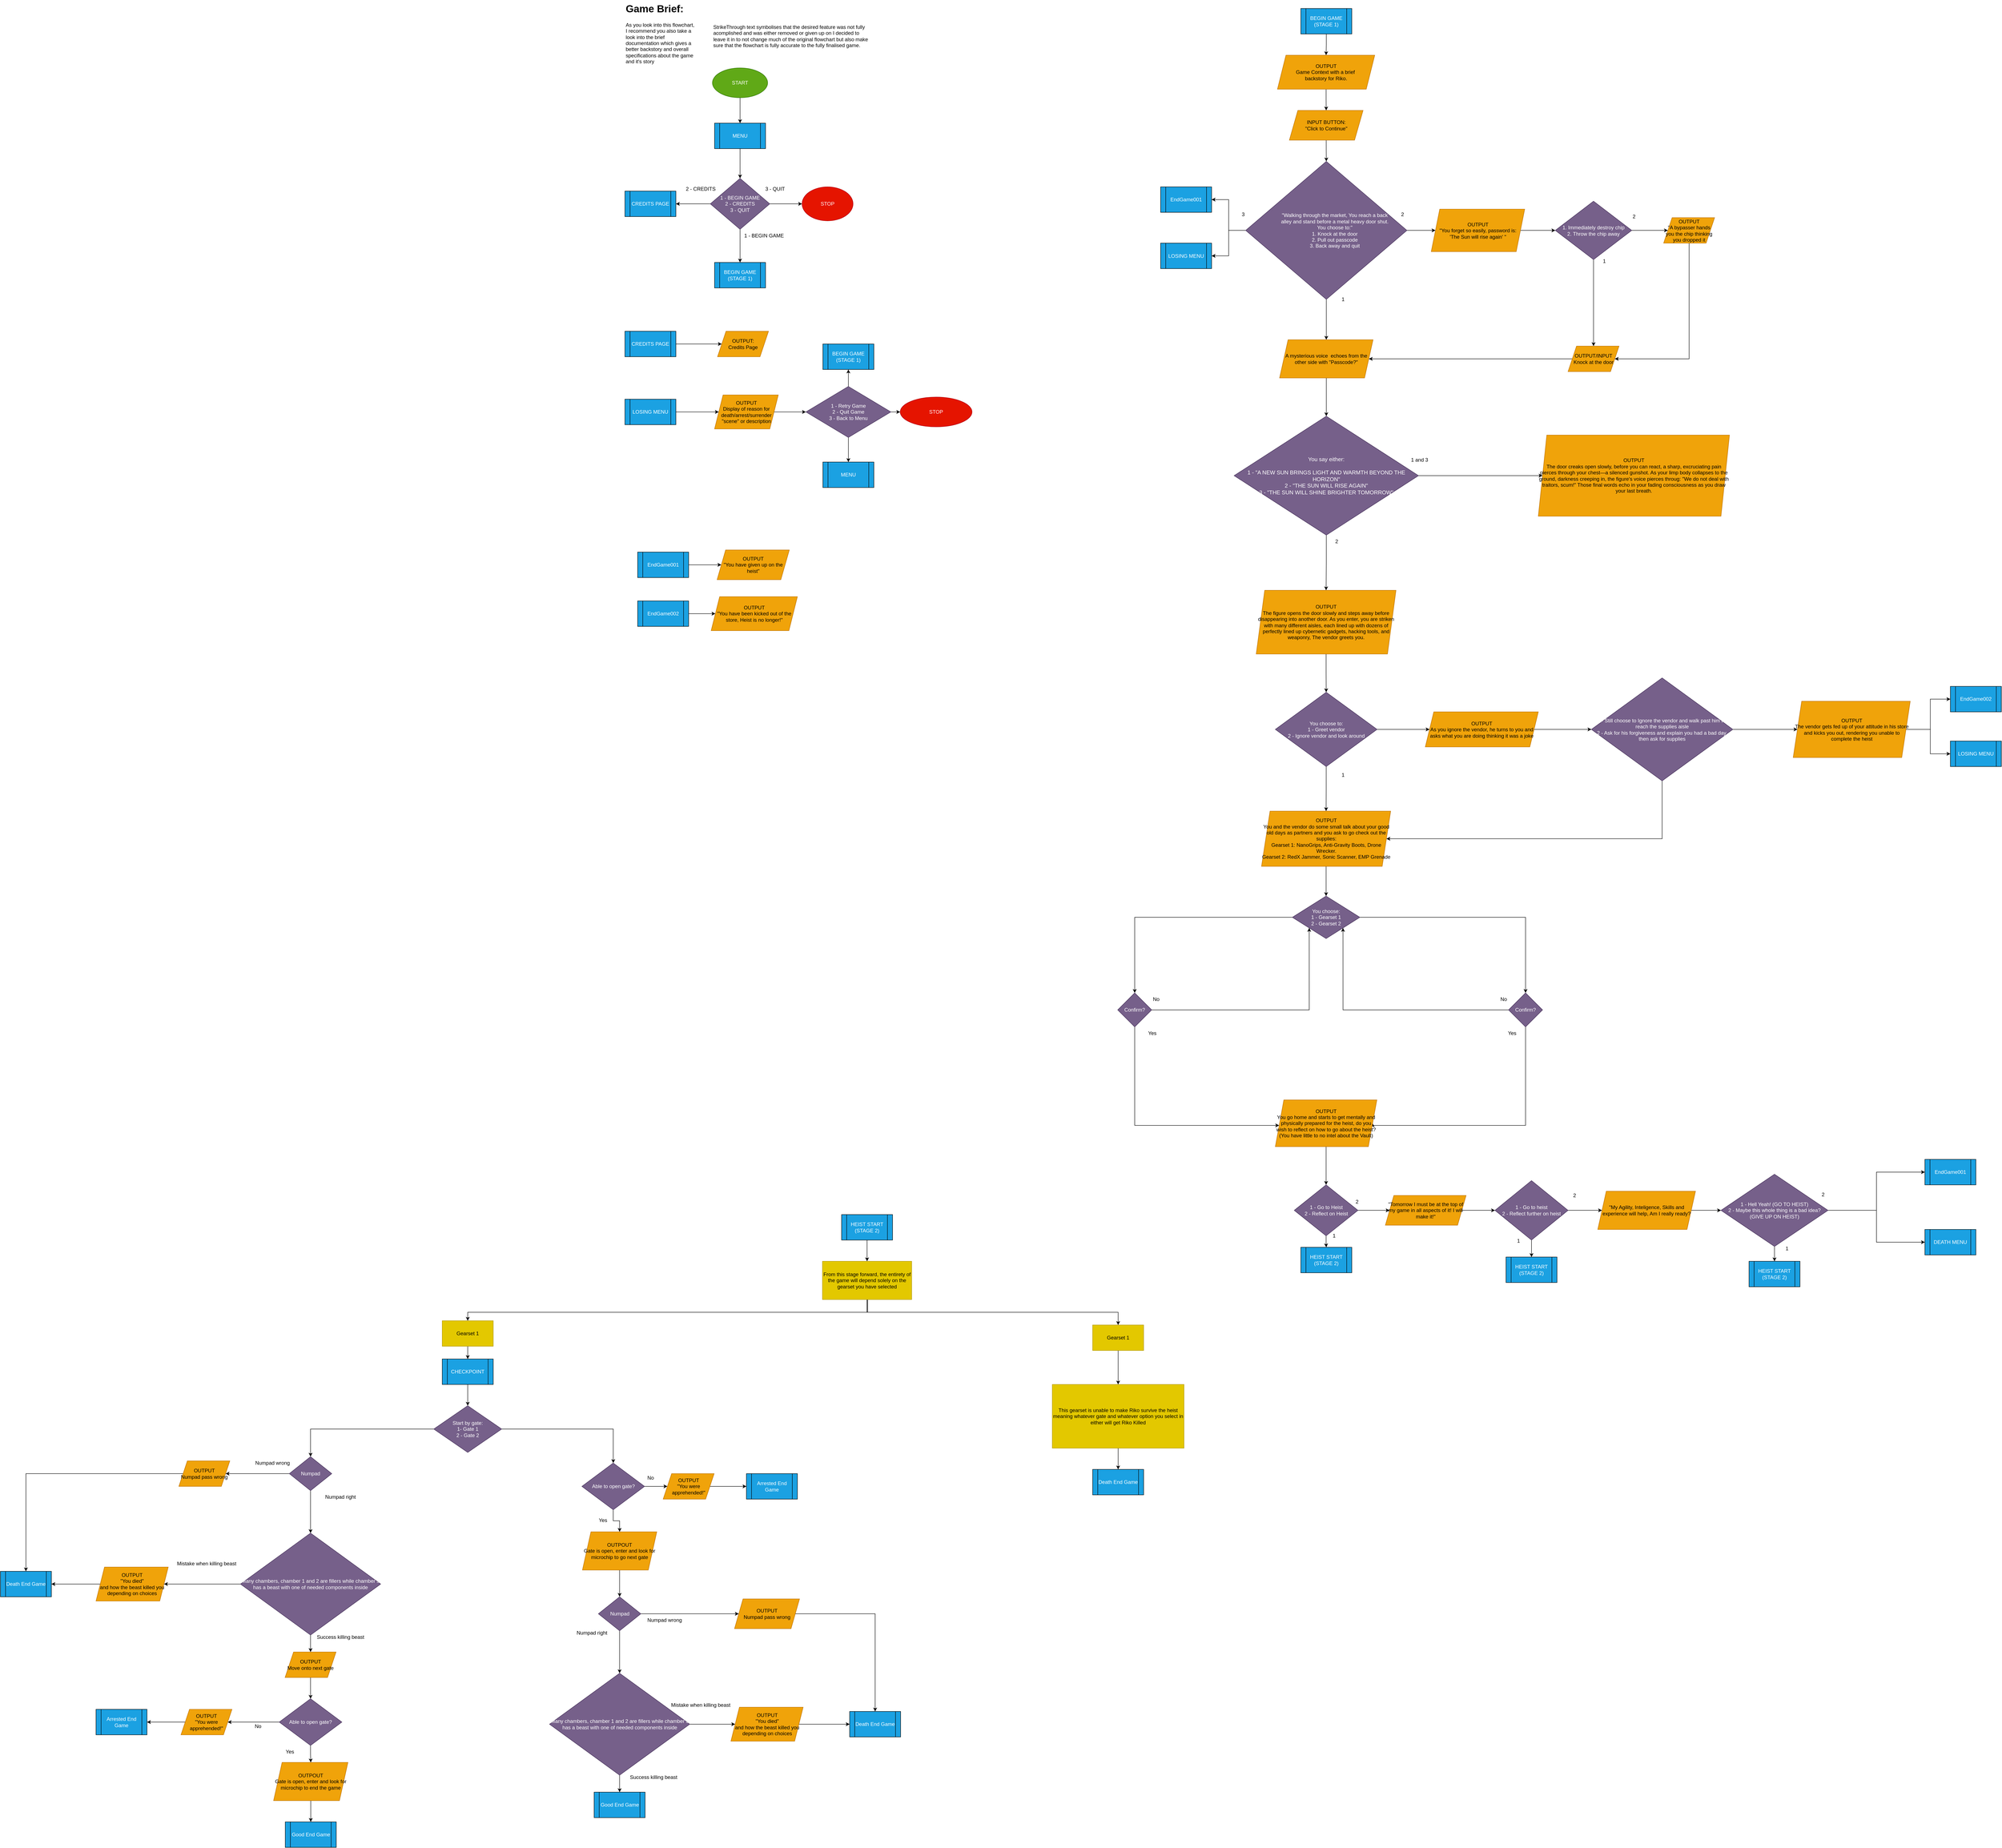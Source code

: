 <mxfile version="24.7.17">
  <diagram name="Page-1" id="VmHKmfUE9KVC_jt5b50s">
    <mxGraphModel dx="3614" dy="1198" grid="1" gridSize="10" guides="1" tooltips="1" connect="1" arrows="1" fold="1" page="1" pageScale="1" pageWidth="827" pageHeight="1169" math="0" shadow="0">
      <root>
        <mxCell id="0" />
        <mxCell id="1" parent="0" />
        <mxCell id="46WT86W8ZebrYgX9wmy_-6" style="edgeStyle=orthogonalEdgeStyle;rounded=0;orthogonalLoop=1;jettySize=auto;html=1;exitX=0.5;exitY=1;exitDx=0;exitDy=0;" parent="1" source="46WT86W8ZebrYgX9wmy_-1" target="46WT86W8ZebrYgX9wmy_-2" edge="1">
          <mxGeometry relative="1" as="geometry" />
        </mxCell>
        <mxCell id="46WT86W8ZebrYgX9wmy_-1" value="START" style="ellipse;whiteSpace=wrap;html=1;fillColor=#60a917;fontColor=#ffffff;strokeColor=#2D7600;" parent="1" vertex="1">
          <mxGeometry x="206" y="160" width="130" height="70" as="geometry" />
        </mxCell>
        <mxCell id="oyWgZkVQvpPqm8uU8-76-2" style="edgeStyle=orthogonalEdgeStyle;rounded=0;orthogonalLoop=1;jettySize=auto;html=1;exitX=0.5;exitY=1;exitDx=0;exitDy=0;" parent="1" source="46WT86W8ZebrYgX9wmy_-2" target="46WT86W8ZebrYgX9wmy_-4" edge="1">
          <mxGeometry relative="1" as="geometry" />
        </mxCell>
        <mxCell id="46WT86W8ZebrYgX9wmy_-2" value="MENU" style="shape=process;whiteSpace=wrap;html=1;backgroundOutline=1;fillColor=#1ba1e2;strokeColor=#000000;fontColor=#ffffff;" parent="1" vertex="1">
          <mxGeometry x="211" y="290" width="120" height="60" as="geometry" />
        </mxCell>
        <mxCell id="46WT86W8ZebrYgX9wmy_-8" style="edgeStyle=orthogonalEdgeStyle;rounded=0;orthogonalLoop=1;jettySize=auto;html=1;exitX=1;exitY=0.5;exitDx=0;exitDy=0;" parent="1" source="46WT86W8ZebrYgX9wmy_-4" target="46WT86W8ZebrYgX9wmy_-7" edge="1">
          <mxGeometry relative="1" as="geometry" />
        </mxCell>
        <mxCell id="oyWgZkVQvpPqm8uU8-76-1" style="edgeStyle=orthogonalEdgeStyle;rounded=0;orthogonalLoop=1;jettySize=auto;html=1;exitX=0;exitY=0.5;exitDx=0;exitDy=0;" parent="1" source="46WT86W8ZebrYgX9wmy_-4" target="46WT86W8ZebrYgX9wmy_-28" edge="1">
          <mxGeometry relative="1" as="geometry" />
        </mxCell>
        <mxCell id="ohu0Xb9F8poQxh4BpGcP-58" style="edgeStyle=orthogonalEdgeStyle;rounded=0;orthogonalLoop=1;jettySize=auto;html=1;exitX=0.5;exitY=1;exitDx=0;exitDy=0;" parent="1" source="46WT86W8ZebrYgX9wmy_-4" target="ohu0Xb9F8poQxh4BpGcP-57" edge="1">
          <mxGeometry relative="1" as="geometry" />
        </mxCell>
        <mxCell id="46WT86W8ZebrYgX9wmy_-4" value="1 - BEGIN GAME&lt;div&gt;2 - CREDITS&lt;/div&gt;&lt;div&gt;3 - QUIT&lt;/div&gt;" style="rhombus;whiteSpace=wrap;html=1;fillColor=#76608a;fontColor=#ffffff;strokeColor=#432D57;" parent="1" vertex="1">
          <mxGeometry x="201" y="420" width="140" height="120" as="geometry" />
        </mxCell>
        <mxCell id="46WT86W8ZebrYgX9wmy_-7" value="STOP" style="ellipse;whiteSpace=wrap;html=1;fillColor=#e51400;fontColor=#ffffff;strokeColor=#B20000;" parent="1" vertex="1">
          <mxGeometry x="417" y="440" width="120" height="80" as="geometry" />
        </mxCell>
        <mxCell id="46WT86W8ZebrYgX9wmy_-9" value="3 - QUIT" style="text;html=1;align=center;verticalAlign=middle;resizable=0;points=[];autosize=1;strokeColor=none;fillColor=none;" parent="1" vertex="1">
          <mxGeometry x="318" y="430" width="70" height="30" as="geometry" />
        </mxCell>
        <mxCell id="46WT86W8ZebrYgX9wmy_-37" style="edgeStyle=orthogonalEdgeStyle;rounded=0;orthogonalLoop=1;jettySize=auto;html=1;exitX=0.5;exitY=1;exitDx=0;exitDy=0;fontFamily=Helvetica;fontSize=12;fontColor=default;" parent="1" source="46WT86W8ZebrYgX9wmy_-18" target="46WT86W8ZebrYgX9wmy_-36" edge="1">
          <mxGeometry relative="1" as="geometry" />
        </mxCell>
        <mxCell id="46WT86W8ZebrYgX9wmy_-18" value="BEGIN GAME&lt;div&gt;(STAGE 1)&lt;/div&gt;" style="shape=process;whiteSpace=wrap;html=1;backgroundOutline=1;fillColor=#1ba1e2;fontColor=#ffffff;strokeColor=#000000;" parent="1" vertex="1">
          <mxGeometry x="1591" y="20" width="120" height="60" as="geometry" />
        </mxCell>
        <mxCell id="46WT86W8ZebrYgX9wmy_-25" value="2 - CREDITS" style="text;html=1;align=center;verticalAlign=middle;resizable=0;points=[];autosize=1;strokeColor=none;fillColor=none;fontFamily=Helvetica;fontSize=12;fontColor=default;" parent="1" vertex="1">
          <mxGeometry x="133" y="430" width="90" height="30" as="geometry" />
        </mxCell>
        <mxCell id="46WT86W8ZebrYgX9wmy_-26" value="1 - BEGIN GAME" style="text;html=1;align=center;verticalAlign=middle;resizable=0;points=[];autosize=1;strokeColor=none;fillColor=none;fontFamily=Helvetica;fontSize=12;fontColor=default;" parent="1" vertex="1">
          <mxGeometry x="267" y="540" width="120" height="30" as="geometry" />
        </mxCell>
        <mxCell id="46WT86W8ZebrYgX9wmy_-28" value="CREDITS PAGE" style="shape=process;whiteSpace=wrap;html=1;backgroundOutline=1;strokeColor=#000000;align=center;verticalAlign=middle;fontFamily=Helvetica;fontSize=12;fontColor=#ffffff;fillColor=#1ba1e2;" parent="1" vertex="1">
          <mxGeometry y="450" width="120" height="60" as="geometry" />
        </mxCell>
        <mxCell id="46WT86W8ZebrYgX9wmy_-35" style="edgeStyle=orthogonalEdgeStyle;rounded=0;orthogonalLoop=1;jettySize=auto;html=1;exitX=1;exitY=0.5;exitDx=0;exitDy=0;fontFamily=Helvetica;fontSize=12;fontColor=default;" parent="1" source="46WT86W8ZebrYgX9wmy_-32" target="46WT86W8ZebrYgX9wmy_-34" edge="1">
          <mxGeometry relative="1" as="geometry" />
        </mxCell>
        <mxCell id="46WT86W8ZebrYgX9wmy_-32" value="CREDITS PAGE" style="shape=process;whiteSpace=wrap;html=1;backgroundOutline=1;strokeColor=#000000;align=center;verticalAlign=middle;fontFamily=Helvetica;fontSize=12;fontColor=#ffffff;fillColor=#1ba1e2;" parent="1" vertex="1">
          <mxGeometry y="780" width="120" height="60" as="geometry" />
        </mxCell>
        <mxCell id="46WT86W8ZebrYgX9wmy_-34" value="OUTPUT:&lt;br&gt;Credits Page" style="shape=parallelogram;perimeter=parallelogramPerimeter;whiteSpace=wrap;html=1;fixedSize=1;strokeColor=#BD7000;align=center;verticalAlign=middle;fontFamily=Helvetica;fontSize=12;fontColor=#000000;fillColor=#f0a30a;" parent="1" vertex="1">
          <mxGeometry x="218" y="780" width="120" height="60" as="geometry" />
        </mxCell>
        <mxCell id="46WT86W8ZebrYgX9wmy_-39" style="edgeStyle=orthogonalEdgeStyle;rounded=0;orthogonalLoop=1;jettySize=auto;html=1;exitX=0.5;exitY=1;exitDx=0;exitDy=0;fontFamily=Helvetica;fontSize=12;fontColor=default;" parent="1" source="46WT86W8ZebrYgX9wmy_-36" target="46WT86W8ZebrYgX9wmy_-38" edge="1">
          <mxGeometry relative="1" as="geometry" />
        </mxCell>
        <mxCell id="46WT86W8ZebrYgX9wmy_-36" value="OUTPUT&lt;div&gt;Game Context with a brief&amp;nbsp;&lt;/div&gt;&lt;div&gt;backstory for Riko.&lt;/div&gt;" style="shape=parallelogram;perimeter=parallelogramPerimeter;whiteSpace=wrap;html=1;fixedSize=1;strokeColor=#BD7000;align=center;verticalAlign=middle;fontFamily=Helvetica;fontSize=12;fontColor=#000000;fillColor=#f0a30a;" parent="1" vertex="1">
          <mxGeometry x="1536" y="130" width="229" height="80" as="geometry" />
        </mxCell>
        <mxCell id="oyWgZkVQvpPqm8uU8-76-6" style="edgeStyle=orthogonalEdgeStyle;rounded=0;orthogonalLoop=1;jettySize=auto;html=1;exitX=0.5;exitY=1;exitDx=0;exitDy=0;" parent="1" source="46WT86W8ZebrYgX9wmy_-38" target="oyWgZkVQvpPqm8uU8-76-5" edge="1">
          <mxGeometry relative="1" as="geometry" />
        </mxCell>
        <mxCell id="46WT86W8ZebrYgX9wmy_-38" value="INPUT BUTTON:&#xa;&quot;Click to Continue&quot;" style="shape=parallelogram;perimeter=parallelogramPerimeter;whiteSpace=wrap;fixedSize=1;strokeColor=#BD7000;align=center;verticalAlign=middle;fontFamily=Helvetica;fontSize=12;fontColor=#000000;fillColor=#f0a30a;" parent="1" vertex="1">
          <mxGeometry x="1564" y="260" width="173.5" height="70" as="geometry" />
        </mxCell>
        <mxCell id="oyWgZkVQvpPqm8uU8-76-3" value="StrikeThrough text symbolises that the desired feature&amp;nbsp;&lt;span style=&quot;background-color: initial;&quot;&gt;was not fully&amp;nbsp;&lt;/span&gt;&lt;div&gt;&lt;span style=&quot;background-color: initial;&quot;&gt;acomplished and was either removed or given up on&amp;nbsp;&lt;/span&gt;&lt;span style=&quot;background-color: initial;&quot;&gt;I decided to&amp;nbsp;&lt;/span&gt;&lt;/div&gt;&lt;div&gt;&lt;span style=&quot;background-color: initial;&quot;&gt;leave it in to not change much of the original flowchart&amp;nbsp;&lt;/span&gt;&lt;span style=&quot;background-color: initial;&quot;&gt;but also make&lt;/span&gt;&lt;/div&gt;&lt;div&gt;&lt;span style=&quot;background-color: initial;&quot;&gt;sure that the flowchart is fully accurate to the fully finalised game.&lt;/span&gt;&lt;/div&gt;" style="text;html=1;align=left;verticalAlign=middle;resizable=0;points=[];autosize=1;strokeColor=none;fillColor=none;" parent="1" vertex="1">
          <mxGeometry x="206" y="50" width="390" height="70" as="geometry" />
        </mxCell>
        <mxCell id="oyWgZkVQvpPqm8uU8-76-8" style="edgeStyle=orthogonalEdgeStyle;rounded=0;orthogonalLoop=1;jettySize=auto;html=1;exitX=0;exitY=0.5;exitDx=0;exitDy=0;" parent="1" source="oyWgZkVQvpPqm8uU8-76-5" target="oyWgZkVQvpPqm8uU8-76-7" edge="1">
          <mxGeometry relative="1" as="geometry" />
        </mxCell>
        <mxCell id="oyWgZkVQvpPqm8uU8-76-17" style="edgeStyle=orthogonalEdgeStyle;rounded=0;orthogonalLoop=1;jettySize=auto;html=1;exitX=1;exitY=0.5;exitDx=0;exitDy=0;" parent="1" source="oyWgZkVQvpPqm8uU8-76-5" target="oyWgZkVQvpPqm8uU8-76-16" edge="1">
          <mxGeometry relative="1" as="geometry" />
        </mxCell>
        <mxCell id="ohu0Xb9F8poQxh4BpGcP-9" style="edgeStyle=orthogonalEdgeStyle;rounded=0;orthogonalLoop=1;jettySize=auto;html=1;exitX=0.5;exitY=1;exitDx=0;exitDy=0;" parent="1" source="oyWgZkVQvpPqm8uU8-76-5" target="ohu0Xb9F8poQxh4BpGcP-8" edge="1">
          <mxGeometry relative="1" as="geometry" />
        </mxCell>
        <mxCell id="d6J_IraQt0iToFYRzMnh-6" style="edgeStyle=orthogonalEdgeStyle;rounded=0;orthogonalLoop=1;jettySize=auto;html=1;exitX=0;exitY=0.5;exitDx=0;exitDy=0;" parent="1" source="oyWgZkVQvpPqm8uU8-76-5" target="d6J_IraQt0iToFYRzMnh-5" edge="1">
          <mxGeometry relative="1" as="geometry" />
        </mxCell>
        <mxCell id="oyWgZkVQvpPqm8uU8-76-5" value="&lt;blockquote style=&quot;margin: 0 0 0 40px; border: none; padding: 0px;&quot;&gt;&lt;div style=&quot;&quot;&gt;&quot;Walking through the market, You reach a back&lt;/div&gt;&lt;div style=&quot;&quot;&gt;alley and stand before a metal heavy door shut.&lt;/div&gt;&lt;div style=&quot;&quot;&gt;You choose to:&quot;&lt;/div&gt;&lt;div style=&quot;&quot;&gt;1. Knock at the door&lt;/div&gt;&lt;div style=&quot;&quot;&gt;2. Pull out passcode&lt;/div&gt;&lt;div style=&quot;&quot;&gt;3. Back away and quit&lt;/div&gt;&lt;/blockquote&gt;" style="rhombus;whiteSpace=wrap;html=1;align=center;fillColor=#76608a;fontColor=#ffffff;strokeColor=#432D57;" parent="1" vertex="1">
          <mxGeometry x="1461.25" y="380" width="379.5" height="325" as="geometry" />
        </mxCell>
        <mxCell id="oyWgZkVQvpPqm8uU8-76-7" value="&lt;font color=&quot;#ffffff&quot;&gt;EndGame001&lt;/font&gt;" style="shape=process;whiteSpace=wrap;html=1;backgroundOutline=1;fillColor=#1BA1E2;" parent="1" vertex="1">
          <mxGeometry x="1261" y="440" width="120" height="60" as="geometry" />
        </mxCell>
        <mxCell id="oyWgZkVQvpPqm8uU8-76-9" value="3" style="text;html=1;align=center;verticalAlign=middle;resizable=0;points=[];autosize=1;strokeColor=none;fillColor=none;" parent="1" vertex="1">
          <mxGeometry x="1440" y="490" width="30" height="30" as="geometry" />
        </mxCell>
        <mxCell id="oyWgZkVQvpPqm8uU8-76-10" value="2" style="text;html=1;align=center;verticalAlign=middle;resizable=0;points=[];autosize=1;strokeColor=none;fillColor=none;" parent="1" vertex="1">
          <mxGeometry x="1815" y="490" width="30" height="30" as="geometry" />
        </mxCell>
        <mxCell id="oyWgZkVQvpPqm8uU8-76-12" value="1" style="text;html=1;align=center;verticalAlign=middle;resizable=0;points=[];autosize=1;strokeColor=none;fillColor=none;" parent="1" vertex="1">
          <mxGeometry x="1675" y="690" width="30" height="30" as="geometry" />
        </mxCell>
        <mxCell id="ohu0Xb9F8poQxh4BpGcP-2" style="edgeStyle=orthogonalEdgeStyle;rounded=0;orthogonalLoop=1;jettySize=auto;html=1;exitX=1;exitY=0.5;exitDx=0;exitDy=0;" parent="1" source="oyWgZkVQvpPqm8uU8-76-16" target="ohu0Xb9F8poQxh4BpGcP-1" edge="1">
          <mxGeometry relative="1" as="geometry" />
        </mxCell>
        <mxCell id="oyWgZkVQvpPqm8uU8-76-16" value="OUTPUT&lt;div&gt;&quot;You forget so easily, password is:&lt;br&gt;&#39;The Sun will rise again&#39; &quot;&lt;/div&gt;" style="shape=parallelogram;perimeter=parallelogramPerimeter;whiteSpace=wrap;html=1;fixedSize=1;fillColor=#f0a30a;fontColor=#000000;strokeColor=#BD7000;" parent="1" vertex="1">
          <mxGeometry x="1898" y="492.5" width="220" height="100" as="geometry" />
        </mxCell>
        <mxCell id="ohu0Xb9F8poQxh4BpGcP-11" style="edgeStyle=orthogonalEdgeStyle;rounded=0;orthogonalLoop=1;jettySize=auto;html=1;exitX=0.5;exitY=1;exitDx=0;exitDy=0;" parent="1" source="ohu0Xb9F8poQxh4BpGcP-1" target="ohu0Xb9F8poQxh4BpGcP-10" edge="1">
          <mxGeometry relative="1" as="geometry" />
        </mxCell>
        <mxCell id="ohu0Xb9F8poQxh4BpGcP-14" style="edgeStyle=orthogonalEdgeStyle;rounded=0;orthogonalLoop=1;jettySize=auto;html=1;exitX=1;exitY=0.5;exitDx=0;exitDy=0;" parent="1" source="ohu0Xb9F8poQxh4BpGcP-1" target="ohu0Xb9F8poQxh4BpGcP-15" edge="1">
          <mxGeometry relative="1" as="geometry">
            <mxPoint x="2520.0" y="515.211" as="targetPoint" />
          </mxGeometry>
        </mxCell>
        <mxCell id="ohu0Xb9F8poQxh4BpGcP-1" value="1. Immediately destroy chip&lt;div&gt;2.&amp;nbsp;&lt;span style=&quot;background-color: initial;&quot;&gt;Throw the chip away&lt;/span&gt;&lt;/div&gt;" style="rhombus;whiteSpace=wrap;html=1;fillColor=#76608a;fontColor=#ffffff;strokeColor=#432D57;" parent="1" vertex="1">
          <mxGeometry x="2190" y="473.75" width="180" height="137.5" as="geometry" />
        </mxCell>
        <mxCell id="ohu0Xb9F8poQxh4BpGcP-18" value="" style="edgeStyle=orthogonalEdgeStyle;rounded=0;orthogonalLoop=1;jettySize=auto;html=1;" parent="1" source="ohu0Xb9F8poQxh4BpGcP-8" target="ohu0Xb9F8poQxh4BpGcP-17" edge="1">
          <mxGeometry relative="1" as="geometry" />
        </mxCell>
        <mxCell id="ohu0Xb9F8poQxh4BpGcP-8" value="A mysterious voice&amp;nbsp; echoes from the other side with &quot;Passcode?&quot;" style="shape=parallelogram;perimeter=parallelogramPerimeter;whiteSpace=wrap;html=1;fixedSize=1;fillColor=#f0a30a;fontColor=#000000;strokeColor=#BD7000;" parent="1" vertex="1">
          <mxGeometry x="1541" y="800" width="220" height="90" as="geometry" />
        </mxCell>
        <mxCell id="ohu0Xb9F8poQxh4BpGcP-12" style="edgeStyle=orthogonalEdgeStyle;rounded=0;orthogonalLoop=1;jettySize=auto;html=1;exitX=0;exitY=0.5;exitDx=0;exitDy=0;" parent="1" source="ohu0Xb9F8poQxh4BpGcP-10" target="ohu0Xb9F8poQxh4BpGcP-8" edge="1">
          <mxGeometry relative="1" as="geometry" />
        </mxCell>
        <mxCell id="ohu0Xb9F8poQxh4BpGcP-10" value="OUTPUT/INPUT&lt;br&gt;Knock at the door" style="shape=parallelogram;perimeter=parallelogramPerimeter;whiteSpace=wrap;html=1;fixedSize=1;fillColor=#f0a30a;fontColor=#000000;strokeColor=#BD7000;" parent="1" vertex="1">
          <mxGeometry x="2220" y="815" width="120" height="60" as="geometry" />
        </mxCell>
        <mxCell id="ohu0Xb9F8poQxh4BpGcP-13" value="1" style="text;html=1;align=center;verticalAlign=middle;resizable=0;points=[];autosize=1;strokeColor=none;fillColor=none;" parent="1" vertex="1">
          <mxGeometry x="2290" y="600" width="30" height="30" as="geometry" />
        </mxCell>
        <mxCell id="ohu0Xb9F8poQxh4BpGcP-16" style="edgeStyle=orthogonalEdgeStyle;rounded=0;orthogonalLoop=1;jettySize=auto;html=1;exitX=0.5;exitY=1;exitDx=0;exitDy=0;entryX=1;entryY=0.5;entryDx=0;entryDy=0;" parent="1" source="ohu0Xb9F8poQxh4BpGcP-15" target="ohu0Xb9F8poQxh4BpGcP-10" edge="1">
          <mxGeometry relative="1" as="geometry">
            <Array as="points">
              <mxPoint x="2505" y="845" />
            </Array>
          </mxGeometry>
        </mxCell>
        <mxCell id="ohu0Xb9F8poQxh4BpGcP-15" value="OUTPUT&lt;br&gt;&quot;A bypasser hands you the chip thinking you dropped it" style="shape=parallelogram;perimeter=parallelogramPerimeter;whiteSpace=wrap;html=1;fixedSize=1;fillColor=#f0a30a;fontColor=#000000;strokeColor=#BD7000;" parent="1" vertex="1">
          <mxGeometry x="2445" y="512.5" width="120" height="60" as="geometry" />
        </mxCell>
        <mxCell id="ohu0Xb9F8poQxh4BpGcP-22" value="" style="edgeStyle=orthogonalEdgeStyle;rounded=0;orthogonalLoop=1;jettySize=auto;html=1;" parent="1" source="ohu0Xb9F8poQxh4BpGcP-17" target="ohu0Xb9F8poQxh4BpGcP-21" edge="1">
          <mxGeometry relative="1" as="geometry" />
        </mxCell>
        <mxCell id="ohu0Xb9F8poQxh4BpGcP-27" value="" style="edgeStyle=orthogonalEdgeStyle;rounded=0;orthogonalLoop=1;jettySize=auto;html=1;" parent="1" source="ohu0Xb9F8poQxh4BpGcP-17" target="ohu0Xb9F8poQxh4BpGcP-26" edge="1">
          <mxGeometry relative="1" as="geometry" />
        </mxCell>
        <mxCell id="ohu0Xb9F8poQxh4BpGcP-17" value="&lt;font style=&quot;font-size: 13px;&quot;&gt;You say either:&lt;/font&gt;&lt;div&gt;&lt;font style=&quot;font-size: 13px;&quot;&gt;&lt;br&gt;&lt;div style=&quot;&quot;&gt;&lt;span style=&quot;background-color: initial;&quot;&gt;1 - &quot;A NEW SUN BRINGS LIGHT AND WARMTH BEYOND THE HORIZON&quot;&lt;/span&gt;&lt;/div&gt;&lt;/font&gt;&lt;div&gt;&lt;div style=&quot;font-size: 13px;&quot;&gt;&lt;font style=&quot;font-size: 13px;&quot;&gt;2 - &quot;THE SUN WILL RISE AGAIN&quot;&lt;/font&gt;&lt;/div&gt;&lt;div style=&quot;font-size: 13px;&quot;&gt;&lt;font style=&quot;font-size: 13px;&quot;&gt;3 - &quot;THE SUN WILL SHINE BRIGHTER TOMORROW&quot;&lt;/font&gt;&lt;/div&gt;&lt;/div&gt;&lt;/div&gt;" style="rhombus;whiteSpace=wrap;html=1;align=center;fillColor=#76608a;fontColor=#ffffff;strokeColor=#432D57;" parent="1" vertex="1">
          <mxGeometry x="1434" y="980" width="434" height="280" as="geometry" />
        </mxCell>
        <mxCell id="ohu0Xb9F8poQxh4BpGcP-21" value="OUTPUT&lt;br&gt;&lt;div style=&quot;&quot;&gt;&lt;span style=&quot;background-color: initial;&quot;&gt;The door creaks open slowly, before you can react, a sharp, excruciating pain pierces through your chest—a silenced gunshot. As your limp body collapses to the ground, darkness creeping in, the figure&#39;s voice pierces throug: &lt;/span&gt;&lt;span style=&quot;background-color: initial;&quot;&gt;&quot;We do not deal with traitors, scum!&quot;&lt;/span&gt;&lt;span style=&quot;background-color: initial;&quot;&gt; Those final words echo in your fading consciousness as you draw your last breath.&lt;/span&gt;&lt;/div&gt;" style="shape=parallelogram;perimeter=parallelogramPerimeter;whiteSpace=wrap;html=1;fixedSize=1;align=center;fillColor=#f0a30a;fontColor=#000000;strokeColor=#BD7000;" parent="1" vertex="1">
          <mxGeometry x="2150" y="1024.5" width="450" height="191" as="geometry" />
        </mxCell>
        <mxCell id="ohu0Xb9F8poQxh4BpGcP-23" value="1 and 3" style="text;html=1;align=center;verticalAlign=middle;resizable=0;points=[];autosize=1;strokeColor=none;fillColor=none;" parent="1" vertex="1">
          <mxGeometry x="1840" y="1068" width="60" height="30" as="geometry" />
        </mxCell>
        <mxCell id="ohu0Xb9F8poQxh4BpGcP-24" value="2" style="text;html=1;align=center;verticalAlign=middle;resizable=0;points=[];autosize=1;strokeColor=none;fillColor=none;" parent="1" vertex="1">
          <mxGeometry x="2360" y="495" width="30" height="30" as="geometry" />
        </mxCell>
        <mxCell id="ohu0Xb9F8poQxh4BpGcP-25" value="2" style="text;html=1;align=center;verticalAlign=middle;resizable=0;points=[];autosize=1;strokeColor=none;fillColor=none;" parent="1" vertex="1">
          <mxGeometry x="1660" y="1260" width="30" height="30" as="geometry" />
        </mxCell>
        <mxCell id="ohu0Xb9F8poQxh4BpGcP-29" value="" style="edgeStyle=orthogonalEdgeStyle;rounded=0;orthogonalLoop=1;jettySize=auto;html=1;" parent="1" source="ohu0Xb9F8poQxh4BpGcP-26" target="ohu0Xb9F8poQxh4BpGcP-28" edge="1">
          <mxGeometry relative="1" as="geometry" />
        </mxCell>
        <mxCell id="ohu0Xb9F8poQxh4BpGcP-26" value="OUTPUT&lt;br&gt;The figure opens the door slowly and steps away before disappearing into another door. As you enter, you are striken with many different aisles, each lined up with dozens of perfectly lined up cybernetic gadgets, hacking tools, and weaponry, The vendor greets you." style="shape=parallelogram;perimeter=parallelogramPerimeter;whiteSpace=wrap;html=1;fixedSize=1;fillColor=#f0a30a;fontColor=#000000;strokeColor=#BD7000;" parent="1" vertex="1">
          <mxGeometry x="1486" y="1390" width="329" height="150" as="geometry" />
        </mxCell>
        <mxCell id="ohu0Xb9F8poQxh4BpGcP-31" value="" style="edgeStyle=orthogonalEdgeStyle;rounded=0;orthogonalLoop=1;jettySize=auto;html=1;" parent="1" source="ohu0Xb9F8poQxh4BpGcP-28" target="ohu0Xb9F8poQxh4BpGcP-30" edge="1">
          <mxGeometry relative="1" as="geometry" />
        </mxCell>
        <mxCell id="ohu0Xb9F8poQxh4BpGcP-33" value="" style="edgeStyle=orthogonalEdgeStyle;rounded=0;orthogonalLoop=1;jettySize=auto;html=1;" parent="1" source="ohu0Xb9F8poQxh4BpGcP-28" target="ohu0Xb9F8poQxh4BpGcP-34" edge="1">
          <mxGeometry relative="1" as="geometry">
            <mxPoint x="1920.25" y="1717.5" as="targetPoint" />
          </mxGeometry>
        </mxCell>
        <mxCell id="ohu0Xb9F8poQxh4BpGcP-28" value="You choose to:&lt;br&gt;1 - Greet vendor&lt;div&gt;2 - Ignore vendor and look around&lt;/div&gt;" style="rhombus;whiteSpace=wrap;html=1;fillColor=#76608a;fontColor=#ffffff;strokeColor=#432D57;" parent="1" vertex="1">
          <mxGeometry x="1531" y="1630" width="239.5" height="175" as="geometry" />
        </mxCell>
        <mxCell id="ohu0Xb9F8poQxh4BpGcP-36" style="edgeStyle=orthogonalEdgeStyle;rounded=0;orthogonalLoop=1;jettySize=auto;html=1;exitX=0.5;exitY=1;exitDx=0;exitDy=0;entryX=0.5;entryY=0;entryDx=0;entryDy=0;" parent="1" source="ohu0Xb9F8poQxh4BpGcP-30" target="ohu0Xb9F8poQxh4BpGcP-35" edge="1">
          <mxGeometry relative="1" as="geometry" />
        </mxCell>
        <mxCell id="ohu0Xb9F8poQxh4BpGcP-30" value="OUTPUT&lt;br&gt;You and the vendor do some small talk about your good old days as partners and you ask to go check out the supplies:&lt;br&gt;Gearset 1: NanoGrips, Anti-Gravity Boots, Drone Wrecker.&lt;div&gt;Gearset 2: RedX Jammer, Sonic Scanner, EMP Grenade&lt;/div&gt;" style="shape=parallelogram;perimeter=parallelogramPerimeter;whiteSpace=wrap;html=1;fixedSize=1;fillColor=#f0a30a;fontColor=#000000;strokeColor=#BD7000;" parent="1" vertex="1">
          <mxGeometry x="1498.5" y="1910" width="304" height="130" as="geometry" />
        </mxCell>
        <mxCell id="ohu0Xb9F8poQxh4BpGcP-40" value="" style="edgeStyle=orthogonalEdgeStyle;rounded=0;orthogonalLoop=1;jettySize=auto;html=1;" parent="1" source="ohu0Xb9F8poQxh4BpGcP-34" target="ohu0Xb9F8poQxh4BpGcP-39" edge="1">
          <mxGeometry relative="1" as="geometry" />
        </mxCell>
        <mxCell id="ohu0Xb9F8poQxh4BpGcP-34" value="&lt;div&gt;OUTPUT&lt;/div&gt;As you ignore the vendor, he turns to you and asks what you are doing thinking it was a joke" style="shape=parallelogram;perimeter=parallelogramPerimeter;whiteSpace=wrap;html=1;fixedSize=1;fillColor=#f0a30a;fontColor=#000000;strokeColor=#BD7000;" parent="1" vertex="1">
          <mxGeometry x="1884" y="1676.25" width="266" height="82.5" as="geometry" />
        </mxCell>
        <mxCell id="ohu0Xb9F8poQxh4BpGcP-76" style="edgeStyle=orthogonalEdgeStyle;rounded=0;orthogonalLoop=1;jettySize=auto;html=1;exitX=1;exitY=0.5;exitDx=0;exitDy=0;" parent="1" source="ohu0Xb9F8poQxh4BpGcP-35" target="ohu0Xb9F8poQxh4BpGcP-80" edge="1">
          <mxGeometry relative="1" as="geometry">
            <mxPoint x="2120" y="2340" as="targetPoint" />
          </mxGeometry>
        </mxCell>
        <mxCell id="ohu0Xb9F8poQxh4BpGcP-77" style="edgeStyle=orthogonalEdgeStyle;rounded=0;orthogonalLoop=1;jettySize=auto;html=1;exitX=0;exitY=0.5;exitDx=0;exitDy=0;" parent="1" source="ohu0Xb9F8poQxh4BpGcP-35" target="ohu0Xb9F8poQxh4BpGcP-78" edge="1">
          <mxGeometry relative="1" as="geometry">
            <mxPoint x="1200" y="2340" as="targetPoint" />
          </mxGeometry>
        </mxCell>
        <mxCell id="ohu0Xb9F8poQxh4BpGcP-35" value="You choose:&lt;br&gt;1 - Gearset 1&lt;div&gt;2 - Gearset 2&lt;/div&gt;" style="rhombus;whiteSpace=wrap;html=1;fillColor=#76608a;fontColor=#ffffff;strokeColor=#432D57;" parent="1" vertex="1">
          <mxGeometry x="1571" y="2110" width="159" height="100" as="geometry" />
        </mxCell>
        <mxCell id="ohu0Xb9F8poQxh4BpGcP-38" value="1" style="text;html=1;align=center;verticalAlign=middle;resizable=0;points=[];autosize=1;strokeColor=none;fillColor=none;" parent="1" vertex="1">
          <mxGeometry x="1675" y="1810" width="30" height="30" as="geometry" />
        </mxCell>
        <mxCell id="ohu0Xb9F8poQxh4BpGcP-48" value="" style="edgeStyle=orthogonalEdgeStyle;rounded=0;orthogonalLoop=1;jettySize=auto;html=1;" parent="1" source="ohu0Xb9F8poQxh4BpGcP-39" target="ohu0Xb9F8poQxh4BpGcP-47" edge="1">
          <mxGeometry relative="1" as="geometry" />
        </mxCell>
        <mxCell id="ohu0Xb9F8poQxh4BpGcP-54" style="edgeStyle=orthogonalEdgeStyle;rounded=0;orthogonalLoop=1;jettySize=auto;html=1;exitX=0.5;exitY=1;exitDx=0;exitDy=0;entryX=1;entryY=0.5;entryDx=0;entryDy=0;" parent="1" source="ohu0Xb9F8poQxh4BpGcP-39" target="ohu0Xb9F8poQxh4BpGcP-30" edge="1">
          <mxGeometry relative="1" as="geometry">
            <Array as="points">
              <mxPoint x="2442" y="1975" />
            </Array>
          </mxGeometry>
        </mxCell>
        <mxCell id="ohu0Xb9F8poQxh4BpGcP-39" value="1- Still choose to Ignore the vendor and walk past him to reach the supplies aisle&lt;div&gt;2 - Ask for his forgiveness and explain you had a bad day, then ask for supplies&lt;/div&gt;" style="rhombus;whiteSpace=wrap;html=1;fillColor=#76608a;fontColor=#ffffff;strokeColor=#432D57;" parent="1" vertex="1">
          <mxGeometry x="2275" y="1596.25" width="333" height="242.5" as="geometry" />
        </mxCell>
        <mxCell id="ohu0Xb9F8poQxh4BpGcP-104" style="edgeStyle=orthogonalEdgeStyle;rounded=0;orthogonalLoop=1;jettySize=auto;html=1;exitX=1;exitY=0.5;exitDx=0;exitDy=0;" parent="1" source="ohu0Xb9F8poQxh4BpGcP-47" target="ohu0Xb9F8poQxh4BpGcP-103" edge="1">
          <mxGeometry relative="1" as="geometry" />
        </mxCell>
        <mxCell id="d6J_IraQt0iToFYRzMnh-4" style="edgeStyle=orthogonalEdgeStyle;rounded=0;orthogonalLoop=1;jettySize=auto;html=1;exitX=1;exitY=0.5;exitDx=0;exitDy=0;entryX=0;entryY=0.5;entryDx=0;entryDy=0;" parent="1" source="ohu0Xb9F8poQxh4BpGcP-47" target="ohu0Xb9F8poQxh4BpGcP-60" edge="1">
          <mxGeometry relative="1" as="geometry" />
        </mxCell>
        <mxCell id="ohu0Xb9F8poQxh4BpGcP-47" value="OUTPUT&lt;br&gt;The vendor gets fed up of your attitude in his store and kicks you out, rendering you unable to complete the heist" style="shape=parallelogram;perimeter=parallelogramPerimeter;whiteSpace=wrap;html=1;fixedSize=1;fillColor=#f0a30a;fontColor=#000000;strokeColor=#BD7000;" parent="1" vertex="1">
          <mxGeometry x="2750" y="1651.25" width="275.5" height="132.5" as="geometry" />
        </mxCell>
        <mxCell id="ohu0Xb9F8poQxh4BpGcP-56" value="&lt;h1 style=&quot;margin-top: 0px;&quot;&gt;Game Brief:&lt;/h1&gt;&lt;p&gt;As you look into this flowchart, I recommend you also take a look into the brief documentation which gives a better backstory and overall specifications about the game and it&#39;s story&lt;/p&gt;" style="text;html=1;whiteSpace=wrap;overflow=hidden;rounded=0;" parent="1" vertex="1">
          <mxGeometry width="170" height="160" as="geometry" />
        </mxCell>
        <mxCell id="ohu0Xb9F8poQxh4BpGcP-57" value="BEGIN GAME&lt;div&gt;(STAGE 1)&lt;br&gt;&lt;/div&gt;" style="shape=process;whiteSpace=wrap;html=1;backgroundOutline=1;fillColor=#1ba1e2;fontColor=#ffffff;strokeColor=#000000;" parent="1" vertex="1">
          <mxGeometry x="211" y="618" width="120" height="60" as="geometry" />
        </mxCell>
        <mxCell id="ohu0Xb9F8poQxh4BpGcP-62" style="edgeStyle=orthogonalEdgeStyle;rounded=0;orthogonalLoop=1;jettySize=auto;html=1;exitX=1;exitY=0.5;exitDx=0;exitDy=0;entryX=0;entryY=0.5;entryDx=0;entryDy=0;" parent="1" source="ohu0Xb9F8poQxh4BpGcP-59" target="ohu0Xb9F8poQxh4BpGcP-116" edge="1">
          <mxGeometry relative="1" as="geometry">
            <mxPoint x="203" y="970" as="targetPoint" />
          </mxGeometry>
        </mxCell>
        <mxCell id="ohu0Xb9F8poQxh4BpGcP-59" value="LOSING MENU" style="shape=process;whiteSpace=wrap;html=1;backgroundOutline=1;fillColor=#1ba1e2;fontColor=#ffffff;strokeColor=#000000;" parent="1" vertex="1">
          <mxGeometry y="940" width="120" height="60" as="geometry" />
        </mxCell>
        <mxCell id="ohu0Xb9F8poQxh4BpGcP-60" value="LOSING MENU" style="shape=process;whiteSpace=wrap;html=1;backgroundOutline=1;fillColor=#1ba1e2;fontColor=#ffffff;strokeColor=#000000;" parent="1" vertex="1">
          <mxGeometry x="3120" y="1745" width="120" height="60" as="geometry" />
        </mxCell>
        <mxCell id="ohu0Xb9F8poQxh4BpGcP-68" style="edgeStyle=orthogonalEdgeStyle;rounded=0;orthogonalLoop=1;jettySize=auto;html=1;exitX=0.5;exitY=0;exitDx=0;exitDy=0;" parent="1" source="ohu0Xb9F8poQxh4BpGcP-63" target="ohu0Xb9F8poQxh4BpGcP-67" edge="1">
          <mxGeometry relative="1" as="geometry" />
        </mxCell>
        <mxCell id="ohu0Xb9F8poQxh4BpGcP-70" style="edgeStyle=orthogonalEdgeStyle;rounded=0;orthogonalLoop=1;jettySize=auto;html=1;exitX=0.5;exitY=1;exitDx=0;exitDy=0;" parent="1" source="ohu0Xb9F8poQxh4BpGcP-63" target="ohu0Xb9F8poQxh4BpGcP-69" edge="1">
          <mxGeometry relative="1" as="geometry" />
        </mxCell>
        <mxCell id="ohu0Xb9F8poQxh4BpGcP-71" style="edgeStyle=orthogonalEdgeStyle;rounded=0;orthogonalLoop=1;jettySize=auto;html=1;exitX=1;exitY=0.5;exitDx=0;exitDy=0;" parent="1" source="ohu0Xb9F8poQxh4BpGcP-63" target="ohu0Xb9F8poQxh4BpGcP-65" edge="1">
          <mxGeometry relative="1" as="geometry" />
        </mxCell>
        <mxCell id="ohu0Xb9F8poQxh4BpGcP-63" value="1 - Retry Game&lt;div&gt;2 - Quit Game&lt;/div&gt;&lt;div&gt;3 - Back to Menu&lt;/div&gt;" style="rhombus;whiteSpace=wrap;html=1;fillColor=#76608a;fontColor=#ffffff;strokeColor=#432D57;" parent="1" vertex="1">
          <mxGeometry x="426" y="910" width="200" height="120" as="geometry" />
        </mxCell>
        <mxCell id="ohu0Xb9F8poQxh4BpGcP-65" value="STOP" style="ellipse;whiteSpace=wrap;html=1;fillColor=#e51400;fontColor=#ffffff;strokeColor=#B20000;" parent="1" vertex="1">
          <mxGeometry x="648" y="935" width="169" height="70" as="geometry" />
        </mxCell>
        <mxCell id="ohu0Xb9F8poQxh4BpGcP-67" value="BEGIN GAME&lt;div&gt;(STAGE 1)&lt;br&gt;&lt;/div&gt;" style="shape=process;whiteSpace=wrap;html=1;backgroundOutline=1;fillColor=#1ba1e2;fontColor=#ffffff;strokeColor=#000000;" parent="1" vertex="1">
          <mxGeometry x="466" y="810" width="120" height="60" as="geometry" />
        </mxCell>
        <mxCell id="ohu0Xb9F8poQxh4BpGcP-69" value="MENU" style="shape=process;whiteSpace=wrap;html=1;backgroundOutline=1;fillColor=#1ba1e2;fontColor=#ffffff;strokeColor=#000000;" parent="1" vertex="1">
          <mxGeometry x="466" y="1088" width="120" height="60" as="geometry" />
        </mxCell>
        <mxCell id="ohu0Xb9F8poQxh4BpGcP-79" style="edgeStyle=orthogonalEdgeStyle;rounded=0;orthogonalLoop=1;jettySize=auto;html=1;exitX=1;exitY=0.5;exitDx=0;exitDy=0;entryX=0;entryY=1;entryDx=0;entryDy=0;" parent="1" source="ohu0Xb9F8poQxh4BpGcP-78" target="ohu0Xb9F8poQxh4BpGcP-35" edge="1">
          <mxGeometry relative="1" as="geometry" />
        </mxCell>
        <mxCell id="ohu0Xb9F8poQxh4BpGcP-87" value="" style="edgeStyle=orthogonalEdgeStyle;rounded=0;orthogonalLoop=1;jettySize=auto;html=1;" parent="1" source="ohu0Xb9F8poQxh4BpGcP-78" target="ohu0Xb9F8poQxh4BpGcP-86" edge="1">
          <mxGeometry relative="1" as="geometry">
            <Array as="points">
              <mxPoint x="1200" y="2650" />
            </Array>
          </mxGeometry>
        </mxCell>
        <mxCell id="ohu0Xb9F8poQxh4BpGcP-78" value="Confirm?" style="rhombus;whiteSpace=wrap;html=1;fillColor=#76608a;fontColor=#ffffff;strokeColor=#432D57;" parent="1" vertex="1">
          <mxGeometry x="1160" y="2338" width="80" height="80" as="geometry" />
        </mxCell>
        <mxCell id="ohu0Xb9F8poQxh4BpGcP-81" style="edgeStyle=orthogonalEdgeStyle;rounded=0;orthogonalLoop=1;jettySize=auto;html=1;exitX=0;exitY=0.5;exitDx=0;exitDy=0;entryX=1;entryY=1;entryDx=0;entryDy=0;" parent="1" source="ohu0Xb9F8poQxh4BpGcP-80" target="ohu0Xb9F8poQxh4BpGcP-35" edge="1">
          <mxGeometry relative="1" as="geometry" />
        </mxCell>
        <mxCell id="ohu0Xb9F8poQxh4BpGcP-88" style="edgeStyle=orthogonalEdgeStyle;rounded=0;orthogonalLoop=1;jettySize=auto;html=1;exitX=0.5;exitY=1;exitDx=0;exitDy=0;entryX=1;entryY=0.5;entryDx=0;entryDy=0;" parent="1" source="ohu0Xb9F8poQxh4BpGcP-80" target="ohu0Xb9F8poQxh4BpGcP-86" edge="1">
          <mxGeometry relative="1" as="geometry">
            <Array as="points">
              <mxPoint x="2120" y="2650" />
            </Array>
          </mxGeometry>
        </mxCell>
        <mxCell id="ohu0Xb9F8poQxh4BpGcP-80" value="Confirm?" style="rhombus;whiteSpace=wrap;html=1;fillColor=#76608a;fontColor=#ffffff;strokeColor=#432D57;" parent="1" vertex="1">
          <mxGeometry x="2080" y="2338" width="80" height="80" as="geometry" />
        </mxCell>
        <mxCell id="ohu0Xb9F8poQxh4BpGcP-82" value="No" style="text;html=1;align=center;verticalAlign=middle;resizable=0;points=[];autosize=1;strokeColor=none;fillColor=none;" parent="1" vertex="1">
          <mxGeometry x="1230" y="2338" width="40" height="30" as="geometry" />
        </mxCell>
        <mxCell id="ohu0Xb9F8poQxh4BpGcP-83" value="No" style="text;html=1;align=center;verticalAlign=middle;resizable=0;points=[];autosize=1;strokeColor=none;fillColor=none;" parent="1" vertex="1">
          <mxGeometry x="2048" y="2338" width="40" height="30" as="geometry" />
        </mxCell>
        <mxCell id="ohu0Xb9F8poQxh4BpGcP-84" value="Yes" style="text;html=1;align=center;verticalAlign=middle;resizable=0;points=[];autosize=1;strokeColor=none;fillColor=none;" parent="1" vertex="1">
          <mxGeometry x="2068" y="2418" width="40" height="30" as="geometry" />
        </mxCell>
        <mxCell id="ohu0Xb9F8poQxh4BpGcP-85" value="Yes" style="text;html=1;align=center;verticalAlign=middle;resizable=0;points=[];autosize=1;strokeColor=none;fillColor=none;" parent="1" vertex="1">
          <mxGeometry x="1221" y="2418" width="40" height="30" as="geometry" />
        </mxCell>
        <mxCell id="ohu0Xb9F8poQxh4BpGcP-90" style="edgeStyle=orthogonalEdgeStyle;rounded=0;orthogonalLoop=1;jettySize=auto;html=1;exitX=0.5;exitY=1;exitDx=0;exitDy=0;" parent="1" source="ohu0Xb9F8poQxh4BpGcP-86" target="ohu0Xb9F8poQxh4BpGcP-89" edge="1">
          <mxGeometry relative="1" as="geometry" />
        </mxCell>
        <mxCell id="ohu0Xb9F8poQxh4BpGcP-86" value="&lt;div&gt;OUTPUT&lt;/div&gt;You go home and starts to get mentally and physically prepared for the heist, do you wish to reflect on how to go about the heist? (You have little to no intel about the Vault)" style="shape=parallelogram;perimeter=parallelogramPerimeter;whiteSpace=wrap;html=1;fixedSize=1;fillColor=#f0a30a;fontColor=#000000;strokeColor=#BD7000;" parent="1" vertex="1">
          <mxGeometry x="1531" y="2590" width="239" height="110" as="geometry" />
        </mxCell>
        <mxCell id="ohu0Xb9F8poQxh4BpGcP-93" style="edgeStyle=orthogonalEdgeStyle;rounded=0;orthogonalLoop=1;jettySize=auto;html=1;exitX=1;exitY=0.5;exitDx=0;exitDy=0;" parent="1" source="ohu0Xb9F8poQxh4BpGcP-89" target="ohu0Xb9F8poQxh4BpGcP-92" edge="1">
          <mxGeometry relative="1" as="geometry" />
        </mxCell>
        <mxCell id="ohu0Xb9F8poQxh4BpGcP-130" style="edgeStyle=orthogonalEdgeStyle;rounded=0;orthogonalLoop=1;jettySize=auto;html=1;exitX=0.5;exitY=1;exitDx=0;exitDy=0;" parent="1" source="ohu0Xb9F8poQxh4BpGcP-89" target="ohu0Xb9F8poQxh4BpGcP-127" edge="1">
          <mxGeometry relative="1" as="geometry" />
        </mxCell>
        <mxCell id="ohu0Xb9F8poQxh4BpGcP-89" value="1 - Go to Heist&lt;br&gt;&lt;div&gt;2 - Reflect on Heist&lt;/div&gt;" style="rhombus;whiteSpace=wrap;html=1;fillColor=#76608a;fontColor=#ffffff;strokeColor=#432D57;" parent="1" vertex="1">
          <mxGeometry x="1575.5" y="2790" width="150" height="120" as="geometry" />
        </mxCell>
        <mxCell id="ohu0Xb9F8poQxh4BpGcP-95" style="edgeStyle=orthogonalEdgeStyle;rounded=0;orthogonalLoop=1;jettySize=auto;html=1;exitX=1;exitY=0.5;exitDx=0;exitDy=0;" parent="1" source="ohu0Xb9F8poQxh4BpGcP-92" target="ohu0Xb9F8poQxh4BpGcP-94" edge="1">
          <mxGeometry relative="1" as="geometry" />
        </mxCell>
        <mxCell id="ohu0Xb9F8poQxh4BpGcP-92" value="&quot;Tomorrow I must be at the top of my game in all aspects of it! I will make it!&quot;" style="shape=parallelogram;perimeter=parallelogramPerimeter;whiteSpace=wrap;html=1;fixedSize=1;fillColor=#f0a30a;fontColor=#000000;strokeColor=#BD7000;" parent="1" vertex="1">
          <mxGeometry x="1790" y="2815" width="190" height="70" as="geometry" />
        </mxCell>
        <mxCell id="ohu0Xb9F8poQxh4BpGcP-102" style="edgeStyle=orthogonalEdgeStyle;rounded=0;orthogonalLoop=1;jettySize=auto;html=1;exitX=1;exitY=0.5;exitDx=0;exitDy=0;" parent="1" source="ohu0Xb9F8poQxh4BpGcP-94" target="ohu0Xb9F8poQxh4BpGcP-101" edge="1">
          <mxGeometry relative="1" as="geometry" />
        </mxCell>
        <mxCell id="ohu0Xb9F8poQxh4BpGcP-131" style="edgeStyle=orthogonalEdgeStyle;rounded=0;orthogonalLoop=1;jettySize=auto;html=1;exitX=0.5;exitY=1;exitDx=0;exitDy=0;" parent="1" source="ohu0Xb9F8poQxh4BpGcP-94" target="ohu0Xb9F8poQxh4BpGcP-128" edge="1">
          <mxGeometry relative="1" as="geometry" />
        </mxCell>
        <mxCell id="ohu0Xb9F8poQxh4BpGcP-94" value="&lt;div&gt;1 - Go to heist&lt;/div&gt;2 - Reflect further on heist" style="rhombus;whiteSpace=wrap;html=1;fillColor=#76608a;fontColor=#ffffff;strokeColor=#432D57;" parent="1" vertex="1">
          <mxGeometry x="2048" y="2780" width="172" height="140" as="geometry" />
        </mxCell>
        <mxCell id="ohu0Xb9F8poQxh4BpGcP-96" value="2" style="text;html=1;align=center;verticalAlign=middle;resizable=0;points=[];autosize=1;strokeColor=none;fillColor=none;" parent="1" vertex="1">
          <mxGeometry x="1707.5" y="2815" width="30" height="30" as="geometry" />
        </mxCell>
        <mxCell id="ohu0Xb9F8poQxh4BpGcP-97" value="1" style="text;html=1;align=center;verticalAlign=middle;resizable=0;points=[];autosize=1;strokeColor=none;fillColor=none;" parent="1" vertex="1">
          <mxGeometry x="2088" y="2907" width="30" height="30" as="geometry" />
        </mxCell>
        <mxCell id="ohu0Xb9F8poQxh4BpGcP-98" value="1" style="text;html=1;align=center;verticalAlign=middle;resizable=0;points=[];autosize=1;strokeColor=none;fillColor=none;" parent="1" vertex="1">
          <mxGeometry x="1654" y="2895" width="30" height="30" as="geometry" />
        </mxCell>
        <mxCell id="ohu0Xb9F8poQxh4BpGcP-99" value="2" style="text;html=1;align=center;verticalAlign=middle;resizable=0;points=[];autosize=1;strokeColor=none;fillColor=none;" parent="1" vertex="1">
          <mxGeometry x="2220" y="2800" width="30" height="30" as="geometry" />
        </mxCell>
        <mxCell id="ohu0Xb9F8poQxh4BpGcP-119" value="" style="edgeStyle=orthogonalEdgeStyle;rounded=0;orthogonalLoop=1;jettySize=auto;html=1;" parent="1" source="ohu0Xb9F8poQxh4BpGcP-101" target="ohu0Xb9F8poQxh4BpGcP-118" edge="1">
          <mxGeometry relative="1" as="geometry" />
        </mxCell>
        <mxCell id="ohu0Xb9F8poQxh4BpGcP-101" value="&quot;My Agility, Inteligence, Skills and experience will help, Am I really ready?" style="shape=parallelogram;perimeter=parallelogramPerimeter;whiteSpace=wrap;html=1;fixedSize=1;fillColor=#f0a30a;fontColor=#000000;strokeColor=#BD7000;" parent="1" vertex="1">
          <mxGeometry x="2290" y="2805" width="230" height="90" as="geometry" />
        </mxCell>
        <mxCell id="ohu0Xb9F8poQxh4BpGcP-103" value="EndGame002" style="shape=process;whiteSpace=wrap;html=1;backgroundOutline=1;fillColor=#1ba1e2;fontColor=#ffffff;strokeColor=#000000;" parent="1" vertex="1">
          <mxGeometry x="3120" y="1616.25" width="120" height="60" as="geometry" />
        </mxCell>
        <mxCell id="ohu0Xb9F8poQxh4BpGcP-109" value="" style="edgeStyle=orthogonalEdgeStyle;rounded=0;orthogonalLoop=1;jettySize=auto;html=1;" parent="1" source="ohu0Xb9F8poQxh4BpGcP-106" target="ohu0Xb9F8poQxh4BpGcP-108" edge="1">
          <mxGeometry relative="1" as="geometry" />
        </mxCell>
        <mxCell id="ohu0Xb9F8poQxh4BpGcP-106" value="EndGame001" style="shape=process;whiteSpace=wrap;html=1;backgroundOutline=1;fillColor=#1ba1e2;fontColor=#ffffff;strokeColor=#000000;" parent="1" vertex="1">
          <mxGeometry x="30" y="1300" width="120" height="60" as="geometry" />
        </mxCell>
        <mxCell id="ohu0Xb9F8poQxh4BpGcP-108" value="OUTPUT&lt;br&gt;&quot;You have given up on the heist&quot;" style="shape=parallelogram;perimeter=parallelogramPerimeter;whiteSpace=wrap;html=1;fixedSize=1;fillColor=#f0a30a;fontColor=#000000;strokeColor=#BD7000;" parent="1" vertex="1">
          <mxGeometry x="217" y="1295" width="170" height="70" as="geometry" />
        </mxCell>
        <mxCell id="ohu0Xb9F8poQxh4BpGcP-110" value="" style="edgeStyle=orthogonalEdgeStyle;rounded=0;orthogonalLoop=1;jettySize=auto;html=1;" parent="1" source="ohu0Xb9F8poQxh4BpGcP-111" target="ohu0Xb9F8poQxh4BpGcP-112" edge="1">
          <mxGeometry relative="1" as="geometry" />
        </mxCell>
        <mxCell id="ohu0Xb9F8poQxh4BpGcP-111" value="EndGame002" style="shape=process;whiteSpace=wrap;html=1;backgroundOutline=1;fillColor=#1ba1e2;fontColor=#ffffff;strokeColor=#000000;" parent="1" vertex="1">
          <mxGeometry x="30" y="1415" width="120" height="60" as="geometry" />
        </mxCell>
        <mxCell id="ohu0Xb9F8poQxh4BpGcP-112" value="OUTPUT&lt;br&gt;&quot;You have been kicked out of the store, Heist is no longer!&quot;" style="shape=parallelogram;perimeter=parallelogramPerimeter;whiteSpace=wrap;html=1;fixedSize=1;fillColor=#f0a30a;fontColor=#000000;strokeColor=#BD7000;" parent="1" vertex="1">
          <mxGeometry x="203" y="1405" width="203" height="80" as="geometry" />
        </mxCell>
        <mxCell id="ohu0Xb9F8poQxh4BpGcP-117" style="edgeStyle=orthogonalEdgeStyle;rounded=0;orthogonalLoop=1;jettySize=auto;html=1;exitX=1;exitY=0.5;exitDx=0;exitDy=0;entryX=0;entryY=0.5;entryDx=0;entryDy=0;" parent="1" source="ohu0Xb9F8poQxh4BpGcP-116" target="ohu0Xb9F8poQxh4BpGcP-63" edge="1">
          <mxGeometry relative="1" as="geometry" />
        </mxCell>
        <mxCell id="ohu0Xb9F8poQxh4BpGcP-116" value="&lt;div&gt;OUTPUT&lt;/div&gt;Display of reason for death/arrest/surrender &quot;scene&quot; or description" style="shape=parallelogram;perimeter=parallelogramPerimeter;whiteSpace=wrap;html=1;fixedSize=1;fillColor=#f0a30a;fontColor=#000000;strokeColor=#BD7000;" parent="1" vertex="1">
          <mxGeometry x="211" y="930" width="150" height="80" as="geometry" />
        </mxCell>
        <mxCell id="ohu0Xb9F8poQxh4BpGcP-121" value="" style="edgeStyle=orthogonalEdgeStyle;rounded=0;orthogonalLoop=1;jettySize=auto;html=1;" parent="1" source="ohu0Xb9F8poQxh4BpGcP-118" target="ohu0Xb9F8poQxh4BpGcP-120" edge="1">
          <mxGeometry relative="1" as="geometry" />
        </mxCell>
        <mxCell id="ohu0Xb9F8poQxh4BpGcP-132" style="edgeStyle=orthogonalEdgeStyle;rounded=0;orthogonalLoop=1;jettySize=auto;html=1;exitX=0.5;exitY=1;exitDx=0;exitDy=0;" parent="1" source="ohu0Xb9F8poQxh4BpGcP-118" target="ohu0Xb9F8poQxh4BpGcP-129" edge="1">
          <mxGeometry relative="1" as="geometry" />
        </mxCell>
        <mxCell id="d6J_IraQt0iToFYRzMnh-1" style="edgeStyle=orthogonalEdgeStyle;rounded=0;orthogonalLoop=1;jettySize=auto;html=1;exitX=1;exitY=0.5;exitDx=0;exitDy=0;" parent="1" source="ohu0Xb9F8poQxh4BpGcP-118" target="ohu0Xb9F8poQxh4BpGcP-122" edge="1">
          <mxGeometry relative="1" as="geometry" />
        </mxCell>
        <mxCell id="ohu0Xb9F8poQxh4BpGcP-118" value="1 - Hell Yeah! (GO TO HEIST)&lt;div&gt;2 - Maybe this whole thing is a bad idea? (GIVE UP ON HEIST)&lt;/div&gt;" style="rhombus;whiteSpace=wrap;html=1;fillColor=#76608a;fontColor=#ffffff;strokeColor=#432D57;" parent="1" vertex="1">
          <mxGeometry x="2580" y="2765" width="252" height="170" as="geometry" />
        </mxCell>
        <mxCell id="ohu0Xb9F8poQxh4BpGcP-120" value="EndGame001" style="shape=process;whiteSpace=wrap;html=1;backgroundOutline=1;fillColor=#1ba1e2;fontColor=#ffffff;strokeColor=#000000;" parent="1" vertex="1">
          <mxGeometry x="3060" y="2730" width="120" height="60" as="geometry" />
        </mxCell>
        <mxCell id="ohu0Xb9F8poQxh4BpGcP-122" value="DEATH MENU" style="shape=process;whiteSpace=wrap;html=1;backgroundOutline=1;fillColor=#1ba1e2;fontColor=#ffffff;strokeColor=#000000;" parent="1" vertex="1">
          <mxGeometry x="3060" y="2895" width="120" height="60" as="geometry" />
        </mxCell>
        <mxCell id="ohu0Xb9F8poQxh4BpGcP-124" value="2" style="text;html=1;align=center;verticalAlign=middle;resizable=0;points=[];autosize=1;strokeColor=none;fillColor=none;" parent="1" vertex="1">
          <mxGeometry x="2805" y="2798" width="30" height="30" as="geometry" />
        </mxCell>
        <mxCell id="ohu0Xb9F8poQxh4BpGcP-125" value="1" style="text;html=1;align=center;verticalAlign=middle;resizable=0;points=[];autosize=1;strokeColor=none;fillColor=none;" parent="1" vertex="1">
          <mxGeometry x="2720" y="2925" width="30" height="30" as="geometry" />
        </mxCell>
        <mxCell id="d6J_IraQt0iToFYRzMnh-8" style="edgeStyle=orthogonalEdgeStyle;rounded=0;orthogonalLoop=1;jettySize=auto;html=1;exitX=0.5;exitY=1;exitDx=0;exitDy=0;entryX=0.5;entryY=0;entryDx=0;entryDy=0;" parent="1" source="ohu0Xb9F8poQxh4BpGcP-126" target="d6J_IraQt0iToFYRzMnh-7" edge="1">
          <mxGeometry relative="1" as="geometry" />
        </mxCell>
        <mxCell id="ohu0Xb9F8poQxh4BpGcP-126" value="HEIST START&lt;div&gt;(STAGE 2)&lt;/div&gt;" style="shape=process;whiteSpace=wrap;html=1;backgroundOutline=1;fillColor=#1ba1e2;fontColor=#ffffff;strokeColor=#000000;" parent="1" vertex="1">
          <mxGeometry x="510" y="2860" width="120" height="60" as="geometry" />
        </mxCell>
        <mxCell id="ohu0Xb9F8poQxh4BpGcP-127" value="HEIST START&lt;div&gt;(STAGE 2)&lt;/div&gt;" style="shape=process;whiteSpace=wrap;html=1;backgroundOutline=1;fillColor=#1ba1e2;fontColor=#ffffff;strokeColor=#000000;" parent="1" vertex="1">
          <mxGeometry x="1591" y="2937" width="120" height="60" as="geometry" />
        </mxCell>
        <mxCell id="ohu0Xb9F8poQxh4BpGcP-128" value="HEIST START&lt;div&gt;(STAGE 2)&lt;/div&gt;" style="shape=process;whiteSpace=wrap;html=1;backgroundOutline=1;fillColor=#1ba1e2;fontColor=#ffffff;strokeColor=#000000;" parent="1" vertex="1">
          <mxGeometry x="2074" y="2960" width="120" height="60" as="geometry" />
        </mxCell>
        <mxCell id="ohu0Xb9F8poQxh4BpGcP-129" value="HEIST START&lt;div&gt;(STAGE 2)&lt;/div&gt;" style="shape=process;whiteSpace=wrap;html=1;backgroundOutline=1;fillColor=#1ba1e2;fontColor=#ffffff;strokeColor=#000000;" parent="1" vertex="1">
          <mxGeometry x="2646" y="2970" width="120" height="60" as="geometry" />
        </mxCell>
        <mxCell id="d6J_IraQt0iToFYRzMnh-5" value="LOSING MENU" style="shape=process;whiteSpace=wrap;html=1;backgroundOutline=1;fillColor=#1ba1e2;fontColor=#ffffff;strokeColor=#000000;" parent="1" vertex="1">
          <mxGeometry x="1261" y="572.5" width="120" height="60" as="geometry" />
        </mxCell>
        <mxCell id="d6J_IraQt0iToFYRzMnh-10" style="edgeStyle=orthogonalEdgeStyle;rounded=0;orthogonalLoop=1;jettySize=auto;html=1;exitX=0.5;exitY=1;exitDx=0;exitDy=0;" parent="1" source="d6J_IraQt0iToFYRzMnh-7" target="d6J_IraQt0iToFYRzMnh-9" edge="1">
          <mxGeometry relative="1" as="geometry">
            <Array as="points">
              <mxPoint x="571" y="3090" />
              <mxPoint x="-370" y="3090" />
            </Array>
          </mxGeometry>
        </mxCell>
        <mxCell id="d6J_IraQt0iToFYRzMnh-12" style="edgeStyle=orthogonalEdgeStyle;rounded=0;orthogonalLoop=1;jettySize=auto;html=1;exitX=0.5;exitY=1;exitDx=0;exitDy=0;entryX=0.5;entryY=0;entryDx=0;entryDy=0;" parent="1" source="d6J_IraQt0iToFYRzMnh-7" target="d6J_IraQt0iToFYRzMnh-11" edge="1">
          <mxGeometry relative="1" as="geometry" />
        </mxCell>
        <mxCell id="d6J_IraQt0iToFYRzMnh-7" value="From this stage forward, the entirety of the game will depend solely on the gearset you have selected" style="whiteSpace=wrap;html=1;fillColor=#e3c800;fontColor=#000000;strokeColor=#B09500;" parent="1" vertex="1">
          <mxGeometry x="465" y="2970" width="210" height="90" as="geometry" />
        </mxCell>
        <mxCell id="3CZu82u7-v9dNgUdE9eK-45" style="edgeStyle=orthogonalEdgeStyle;rounded=0;orthogonalLoop=1;jettySize=auto;html=1;exitX=0.5;exitY=1;exitDx=0;exitDy=0;" edge="1" parent="1" source="d6J_IraQt0iToFYRzMnh-9" target="3CZu82u7-v9dNgUdE9eK-44">
          <mxGeometry relative="1" as="geometry" />
        </mxCell>
        <mxCell id="d6J_IraQt0iToFYRzMnh-9" value="Gearset 1" style="whiteSpace=wrap;html=1;fillColor=#e3c800;fontColor=#000000;strokeColor=#B09500;" parent="1" vertex="1">
          <mxGeometry x="-430" y="3110" width="120" height="60" as="geometry" />
        </mxCell>
        <mxCell id="3CZu82u7-v9dNgUdE9eK-71" value="" style="edgeStyle=orthogonalEdgeStyle;rounded=0;orthogonalLoop=1;jettySize=auto;html=1;" edge="1" parent="1" source="d6J_IraQt0iToFYRzMnh-11" target="3CZu82u7-v9dNgUdE9eK-72">
          <mxGeometry relative="1" as="geometry">
            <mxPoint x="1161.0" y="3260" as="targetPoint" />
          </mxGeometry>
        </mxCell>
        <mxCell id="d6J_IraQt0iToFYRzMnh-11" value="Gearset 1" style="whiteSpace=wrap;html=1;fillColor=#e3c800;fontColor=#000000;strokeColor=#B09500;" parent="1" vertex="1">
          <mxGeometry x="1101" y="3120" width="120" height="60" as="geometry" />
        </mxCell>
        <mxCell id="d6J_IraQt0iToFYRzMnh-16" style="edgeStyle=orthogonalEdgeStyle;rounded=0;orthogonalLoop=1;jettySize=auto;html=1;exitX=1;exitY=0.5;exitDx=0;exitDy=0;" parent="1" source="d6J_IraQt0iToFYRzMnh-13" edge="1" target="3CZu82u7-v9dNgUdE9eK-25">
          <mxGeometry relative="1" as="geometry">
            <mxPoint x="-50" y="3430" as="targetPoint" />
          </mxGeometry>
        </mxCell>
        <mxCell id="3CZu82u7-v9dNgUdE9eK-41" style="edgeStyle=orthogonalEdgeStyle;rounded=0;orthogonalLoop=1;jettySize=auto;html=1;exitX=0;exitY=0.5;exitDx=0;exitDy=0;" edge="1" parent="1" source="d6J_IraQt0iToFYRzMnh-13" target="3CZu82u7-v9dNgUdE9eK-39">
          <mxGeometry relative="1" as="geometry" />
        </mxCell>
        <mxCell id="d6J_IraQt0iToFYRzMnh-13" value="Start by gate:&lt;div&gt;1- Gate 1&lt;/div&gt;&lt;div&gt;2 - Gate 2&lt;/div&gt;" style="rhombus;whiteSpace=wrap;html=1;fillColor=#76608a;strokeColor=#432D57;fontColor=#ffffff;" parent="1" vertex="1">
          <mxGeometry x="-450" y="3310" width="160" height="110" as="geometry" />
        </mxCell>
        <mxCell id="3CZu82u7-v9dNgUdE9eK-3" value="" style="edgeStyle=orthogonalEdgeStyle;rounded=0;orthogonalLoop=1;jettySize=auto;html=1;" edge="1" parent="1" source="3CZu82u7-v9dNgUdE9eK-1" target="3CZu82u7-v9dNgUdE9eK-2">
          <mxGeometry relative="1" as="geometry" />
        </mxCell>
        <mxCell id="3CZu82u7-v9dNgUdE9eK-7" style="edgeStyle=orthogonalEdgeStyle;rounded=0;orthogonalLoop=1;jettySize=auto;html=1;exitX=0.5;exitY=1;exitDx=0;exitDy=0;" edge="1" parent="1" source="3CZu82u7-v9dNgUdE9eK-1" target="3CZu82u7-v9dNgUdE9eK-6">
          <mxGeometry relative="1" as="geometry" />
        </mxCell>
        <mxCell id="3CZu82u7-v9dNgUdE9eK-1" value="&lt;div&gt;&lt;span style=&quot;background-color: initial;&quot;&gt;M&lt;/span&gt;&lt;span style=&quot;background-color: initial;&quot;&gt;any chambers, chamber 1 and 2 are fillers while chamber 3 has a beast with one of needed components inside&lt;/span&gt;&lt;br&gt;&lt;/div&gt;" style="rhombus;whiteSpace=wrap;html=1;fillColor=#76608a;strokeColor=#432D57;fontColor=#ffffff;" vertex="1" parent="1">
          <mxGeometry x="-905" y="3610" width="330" height="240" as="geometry" />
        </mxCell>
        <mxCell id="3CZu82u7-v9dNgUdE9eK-21" value="" style="edgeStyle=orthogonalEdgeStyle;rounded=0;orthogonalLoop=1;jettySize=auto;html=1;" edge="1" parent="1" source="3CZu82u7-v9dNgUdE9eK-2" target="3CZu82u7-v9dNgUdE9eK-20">
          <mxGeometry relative="1" as="geometry" />
        </mxCell>
        <mxCell id="3CZu82u7-v9dNgUdE9eK-2" value="OUTPUT&lt;br&gt;&quot;You died&quot;&lt;div&gt;and how the beast killed you depending on choices&lt;/div&gt;" style="shape=parallelogram;perimeter=parallelogramPerimeter;whiteSpace=wrap;html=1;fixedSize=1;fillColor=#f0a30a;fontColor=#000000;strokeColor=#BD7000;" vertex="1" parent="1">
          <mxGeometry x="-1245" y="3690" width="170" height="80" as="geometry" />
        </mxCell>
        <mxCell id="3CZu82u7-v9dNgUdE9eK-4" value="Mistake when killing beast" style="text;html=1;align=center;verticalAlign=middle;resizable=0;points=[];autosize=1;strokeColor=none;fillColor=none;" vertex="1" parent="1">
          <mxGeometry x="-1065" y="3667" width="160" height="30" as="geometry" />
        </mxCell>
        <mxCell id="3CZu82u7-v9dNgUdE9eK-5" value="Success killing beast" style="text;html=1;align=center;verticalAlign=middle;resizable=0;points=[];autosize=1;strokeColor=none;fillColor=none;" vertex="1" parent="1">
          <mxGeometry x="-735" y="3840" width="130" height="30" as="geometry" />
        </mxCell>
        <mxCell id="3CZu82u7-v9dNgUdE9eK-9" value="" style="edgeStyle=orthogonalEdgeStyle;rounded=0;orthogonalLoop=1;jettySize=auto;html=1;" edge="1" parent="1" source="3CZu82u7-v9dNgUdE9eK-6" target="3CZu82u7-v9dNgUdE9eK-8">
          <mxGeometry relative="1" as="geometry" />
        </mxCell>
        <mxCell id="3CZu82u7-v9dNgUdE9eK-6" value="&lt;div&gt;OUTPUT&lt;/div&gt;Move onto next gate" style="shape=parallelogram;perimeter=parallelogramPerimeter;whiteSpace=wrap;html=1;fixedSize=1;fillColor=#f0a30a;fontColor=#000000;strokeColor=#BD7000;" vertex="1" parent="1">
          <mxGeometry x="-800" y="3890" width="120" height="60" as="geometry" />
        </mxCell>
        <mxCell id="3CZu82u7-v9dNgUdE9eK-12" style="edgeStyle=orthogonalEdgeStyle;rounded=0;orthogonalLoop=1;jettySize=auto;html=1;exitX=0.5;exitY=1;exitDx=0;exitDy=0;" edge="1" parent="1" source="3CZu82u7-v9dNgUdE9eK-8" target="3CZu82u7-v9dNgUdE9eK-10">
          <mxGeometry relative="1" as="geometry" />
        </mxCell>
        <mxCell id="3CZu82u7-v9dNgUdE9eK-17" value="" style="edgeStyle=orthogonalEdgeStyle;rounded=0;orthogonalLoop=1;jettySize=auto;html=1;" edge="1" parent="1" source="3CZu82u7-v9dNgUdE9eK-8" target="3CZu82u7-v9dNgUdE9eK-16">
          <mxGeometry relative="1" as="geometry" />
        </mxCell>
        <mxCell id="3CZu82u7-v9dNgUdE9eK-8" value="Able to open gate?" style="rhombus;whiteSpace=wrap;html=1;fillColor=#76608a;strokeColor=#432D57;fontColor=#ffffff;" vertex="1" parent="1">
          <mxGeometry x="-813.75" y="4000" width="147.5" height="110" as="geometry" />
        </mxCell>
        <mxCell id="3CZu82u7-v9dNgUdE9eK-14" value="" style="edgeStyle=orthogonalEdgeStyle;rounded=0;orthogonalLoop=1;jettySize=auto;html=1;" edge="1" parent="1" source="3CZu82u7-v9dNgUdE9eK-10" target="3CZu82u7-v9dNgUdE9eK-13">
          <mxGeometry relative="1" as="geometry" />
        </mxCell>
        <mxCell id="3CZu82u7-v9dNgUdE9eK-10" value="OUTPOUT&lt;br&gt;Gate is open, enter and look for microchip to end the game" style="shape=parallelogram;perimeter=parallelogramPerimeter;whiteSpace=wrap;html=1;fixedSize=1;fillColor=#f0a30a;fontColor=#000000;strokeColor=#BD7000;" vertex="1" parent="1">
          <mxGeometry x="-827" y="4150" width="175" height="90" as="geometry" />
        </mxCell>
        <mxCell id="3CZu82u7-v9dNgUdE9eK-13" value="Good End Game" style="shape=process;whiteSpace=wrap;html=1;backgroundOutline=1;fillColor=#1ba1e2;fontColor=#ffffff;strokeColor=#000000;" vertex="1" parent="1">
          <mxGeometry x="-799.5" y="4290" width="120" height="60" as="geometry" />
        </mxCell>
        <mxCell id="3CZu82u7-v9dNgUdE9eK-15" value="Yes" style="text;html=1;align=center;verticalAlign=middle;resizable=0;points=[];autosize=1;strokeColor=none;fillColor=none;" vertex="1" parent="1">
          <mxGeometry x="-809.5" y="4110" width="40" height="30" as="geometry" />
        </mxCell>
        <mxCell id="3CZu82u7-v9dNgUdE9eK-19" value="" style="edgeStyle=orthogonalEdgeStyle;rounded=0;orthogonalLoop=1;jettySize=auto;html=1;" edge="1" parent="1" source="3CZu82u7-v9dNgUdE9eK-16" target="3CZu82u7-v9dNgUdE9eK-18">
          <mxGeometry relative="1" as="geometry" />
        </mxCell>
        <mxCell id="3CZu82u7-v9dNgUdE9eK-16" value="OUTPUT&lt;br&gt;&quot;You were apprehended!&quot;" style="shape=parallelogram;perimeter=parallelogramPerimeter;whiteSpace=wrap;html=1;fixedSize=1;fillColor=#f0a30a;fontColor=#000000;strokeColor=#BD7000;" vertex="1" parent="1">
          <mxGeometry x="-1045" y="4025" width="120" height="60" as="geometry" />
        </mxCell>
        <mxCell id="3CZu82u7-v9dNgUdE9eK-18" value="Arrested End Game" style="shape=process;whiteSpace=wrap;html=1;backgroundOutline=1;fillColor=#1ba1e2;fontColor=#ffffff;strokeColor=#000000;" vertex="1" parent="1">
          <mxGeometry x="-1245" y="4025" width="120" height="60" as="geometry" />
        </mxCell>
        <mxCell id="3CZu82u7-v9dNgUdE9eK-20" value="D&lt;span style=&quot;background-color: initial;&quot;&gt;eath End Game&lt;/span&gt;" style="shape=process;whiteSpace=wrap;html=1;backgroundOutline=1;fillColor=#1ba1e2;fontColor=#ffffff;strokeColor=#000000;" vertex="1" parent="1">
          <mxGeometry x="-1470" y="3700" width="120" height="60" as="geometry" />
        </mxCell>
        <mxCell id="3CZu82u7-v9dNgUdE9eK-22" value="No" style="text;html=1;align=center;verticalAlign=middle;resizable=0;points=[];autosize=1;strokeColor=none;fillColor=none;" vertex="1" parent="1">
          <mxGeometry x="-883.75" y="4050" width="40" height="30" as="geometry" />
        </mxCell>
        <mxCell id="3CZu82u7-v9dNgUdE9eK-23" style="edgeStyle=orthogonalEdgeStyle;rounded=0;orthogonalLoop=1;jettySize=auto;html=1;exitX=0.5;exitY=1;exitDx=0;exitDy=0;" edge="1" parent="1" source="3CZu82u7-v9dNgUdE9eK-25" target="3CZu82u7-v9dNgUdE9eK-27">
          <mxGeometry relative="1" as="geometry" />
        </mxCell>
        <mxCell id="3CZu82u7-v9dNgUdE9eK-24" value="" style="edgeStyle=orthogonalEdgeStyle;rounded=0;orthogonalLoop=1;jettySize=auto;html=1;" edge="1" parent="1" source="3CZu82u7-v9dNgUdE9eK-25" target="3CZu82u7-v9dNgUdE9eK-31">
          <mxGeometry relative="1" as="geometry" />
        </mxCell>
        <mxCell id="3CZu82u7-v9dNgUdE9eK-25" value="Able to open gate?" style="rhombus;whiteSpace=wrap;html=1;fillColor=#76608a;strokeColor=#432D57;fontColor=#ffffff;" vertex="1" parent="1">
          <mxGeometry x="-101.25" y="3445" width="147.5" height="110" as="geometry" />
        </mxCell>
        <mxCell id="3CZu82u7-v9dNgUdE9eK-65" style="edgeStyle=orthogonalEdgeStyle;rounded=0;orthogonalLoop=1;jettySize=auto;html=1;exitX=0.5;exitY=1;exitDx=0;exitDy=0;entryX=0.5;entryY=0;entryDx=0;entryDy=0;" edge="1" parent="1" source="3CZu82u7-v9dNgUdE9eK-27" target="3CZu82u7-v9dNgUdE9eK-61">
          <mxGeometry relative="1" as="geometry" />
        </mxCell>
        <mxCell id="3CZu82u7-v9dNgUdE9eK-27" value="OUTPOUT&lt;br&gt;Gate is open, enter and look for microchip to go next gate" style="shape=parallelogram;perimeter=parallelogramPerimeter;whiteSpace=wrap;html=1;fixedSize=1;fillColor=#f0a30a;fontColor=#000000;strokeColor=#BD7000;" vertex="1" parent="1">
          <mxGeometry x="-100" y="3607" width="175" height="90" as="geometry" />
        </mxCell>
        <mxCell id="3CZu82u7-v9dNgUdE9eK-29" value="Yes" style="text;html=1;align=center;verticalAlign=middle;resizable=0;points=[];autosize=1;strokeColor=none;fillColor=none;" vertex="1" parent="1">
          <mxGeometry x="-72.5" y="3565" width="40" height="30" as="geometry" />
        </mxCell>
        <mxCell id="3CZu82u7-v9dNgUdE9eK-30" value="" style="edgeStyle=orthogonalEdgeStyle;rounded=0;orthogonalLoop=1;jettySize=auto;html=1;" edge="1" parent="1" source="3CZu82u7-v9dNgUdE9eK-31" target="3CZu82u7-v9dNgUdE9eK-32">
          <mxGeometry relative="1" as="geometry" />
        </mxCell>
        <mxCell id="3CZu82u7-v9dNgUdE9eK-31" value="OUTPUT&lt;br&gt;&quot;You were apprehended!&quot;" style="shape=parallelogram;perimeter=parallelogramPerimeter;whiteSpace=wrap;html=1;fixedSize=1;fillColor=#f0a30a;fontColor=#000000;strokeColor=#BD7000;" vertex="1" parent="1">
          <mxGeometry x="90" y="3470" width="120" height="60" as="geometry" />
        </mxCell>
        <mxCell id="3CZu82u7-v9dNgUdE9eK-32" value="Arrested End Game" style="shape=process;whiteSpace=wrap;html=1;backgroundOutline=1;fillColor=#1ba1e2;fontColor=#ffffff;strokeColor=#000000;" vertex="1" parent="1">
          <mxGeometry x="286" y="3470" width="120" height="60" as="geometry" />
        </mxCell>
        <mxCell id="3CZu82u7-v9dNgUdE9eK-33" value="No" style="text;html=1;align=center;verticalAlign=middle;resizable=0;points=[];autosize=1;strokeColor=none;fillColor=none;" vertex="1" parent="1">
          <mxGeometry x="40" y="3465" width="40" height="30" as="geometry" />
        </mxCell>
        <mxCell id="3CZu82u7-v9dNgUdE9eK-43" style="edgeStyle=orthogonalEdgeStyle;rounded=0;orthogonalLoop=1;jettySize=auto;html=1;exitX=0;exitY=0.5;exitDx=0;exitDy=0;" edge="1" parent="1" source="3CZu82u7-v9dNgUdE9eK-34" target="3CZu82u7-v9dNgUdE9eK-20">
          <mxGeometry relative="1" as="geometry" />
        </mxCell>
        <mxCell id="3CZu82u7-v9dNgUdE9eK-34" value="&lt;div&gt;OUTPUT&lt;/div&gt;Numpad pass wrong" style="shape=parallelogram;perimeter=parallelogramPerimeter;whiteSpace=wrap;html=1;fixedSize=1;fillColor=#f0a30a;fontColor=#000000;strokeColor=#BD7000;" vertex="1" parent="1">
          <mxGeometry x="-1050" y="3440" width="120" height="60" as="geometry" />
        </mxCell>
        <mxCell id="3CZu82u7-v9dNgUdE9eK-37" value="Numpad wrong" style="text;html=1;align=center;verticalAlign=middle;resizable=0;points=[];autosize=1;strokeColor=none;fillColor=none;" vertex="1" parent="1">
          <mxGeometry x="-880" y="3430" width="100" height="30" as="geometry" />
        </mxCell>
        <mxCell id="3CZu82u7-v9dNgUdE9eK-42" style="edgeStyle=orthogonalEdgeStyle;rounded=0;orthogonalLoop=1;jettySize=auto;html=1;exitX=0;exitY=0.5;exitDx=0;exitDy=0;" edge="1" parent="1" source="3CZu82u7-v9dNgUdE9eK-39" target="3CZu82u7-v9dNgUdE9eK-34">
          <mxGeometry relative="1" as="geometry" />
        </mxCell>
        <mxCell id="3CZu82u7-v9dNgUdE9eK-48" style="edgeStyle=orthogonalEdgeStyle;rounded=0;orthogonalLoop=1;jettySize=auto;html=1;exitX=0.5;exitY=1;exitDx=0;exitDy=0;" edge="1" parent="1" source="3CZu82u7-v9dNgUdE9eK-39" target="3CZu82u7-v9dNgUdE9eK-1">
          <mxGeometry relative="1" as="geometry" />
        </mxCell>
        <mxCell id="3CZu82u7-v9dNgUdE9eK-39" value="Numpad" style="rhombus;whiteSpace=wrap;html=1;fillColor=#76608a;fontColor=#ffffff;strokeColor=#432D57;" vertex="1" parent="1">
          <mxGeometry x="-790" y="3430" width="100" height="80" as="geometry" />
        </mxCell>
        <mxCell id="3CZu82u7-v9dNgUdE9eK-46" style="edgeStyle=orthogonalEdgeStyle;rounded=0;orthogonalLoop=1;jettySize=auto;html=1;exitX=0.5;exitY=1;exitDx=0;exitDy=0;" edge="1" parent="1" source="3CZu82u7-v9dNgUdE9eK-44" target="d6J_IraQt0iToFYRzMnh-13">
          <mxGeometry relative="1" as="geometry" />
        </mxCell>
        <mxCell id="3CZu82u7-v9dNgUdE9eK-44" value="CHECKPOINT" style="shape=process;whiteSpace=wrap;html=1;backgroundOutline=1;fillColor=#1ba1e2;fontColor=#ffffff;strokeColor=#000000;" vertex="1" parent="1">
          <mxGeometry x="-430" y="3200" width="120" height="60" as="geometry" />
        </mxCell>
        <mxCell id="3CZu82u7-v9dNgUdE9eK-47" value="Numpad right" style="text;html=1;align=center;verticalAlign=middle;resizable=0;points=[];autosize=1;strokeColor=none;fillColor=none;" vertex="1" parent="1">
          <mxGeometry x="-720" y="3510" width="100" height="30" as="geometry" />
        </mxCell>
        <mxCell id="3CZu82u7-v9dNgUdE9eK-49" value="" style="edgeStyle=orthogonalEdgeStyle;rounded=0;orthogonalLoop=1;jettySize=auto;html=1;" edge="1" parent="1" source="3CZu82u7-v9dNgUdE9eK-50" target="3CZu82u7-v9dNgUdE9eK-52">
          <mxGeometry relative="1" as="geometry" />
        </mxCell>
        <mxCell id="3CZu82u7-v9dNgUdE9eK-67" style="edgeStyle=orthogonalEdgeStyle;rounded=0;orthogonalLoop=1;jettySize=auto;html=1;exitX=0.5;exitY=1;exitDx=0;exitDy=0;" edge="1" parent="1" source="3CZu82u7-v9dNgUdE9eK-50" target="3CZu82u7-v9dNgUdE9eK-66">
          <mxGeometry relative="1" as="geometry" />
        </mxCell>
        <mxCell id="3CZu82u7-v9dNgUdE9eK-50" value="&lt;div&gt;&lt;span style=&quot;background-color: initial;&quot;&gt;M&lt;/span&gt;&lt;span style=&quot;background-color: initial;&quot;&gt;any chambers, chamber 1 and 2 are fillers while chamber 3 has a beast with one of needed components inside&lt;/span&gt;&lt;br&gt;&lt;/div&gt;" style="rhombus;whiteSpace=wrap;html=1;fillColor=#76608a;strokeColor=#432D57;fontColor=#ffffff;" vertex="1" parent="1">
          <mxGeometry x="-177.5" y="3940" width="330" height="240" as="geometry" />
        </mxCell>
        <mxCell id="3CZu82u7-v9dNgUdE9eK-51" value="" style="edgeStyle=orthogonalEdgeStyle;rounded=0;orthogonalLoop=1;jettySize=auto;html=1;" edge="1" parent="1" source="3CZu82u7-v9dNgUdE9eK-52" target="3CZu82u7-v9dNgUdE9eK-55">
          <mxGeometry relative="1" as="geometry" />
        </mxCell>
        <mxCell id="3CZu82u7-v9dNgUdE9eK-52" value="OUTPUT&lt;br&gt;&quot;You died&quot;&lt;div&gt;and how the beast killed you depending on choices&lt;/div&gt;" style="shape=parallelogram;perimeter=parallelogramPerimeter;whiteSpace=wrap;html=1;fixedSize=1;fillColor=#f0a30a;fontColor=#000000;strokeColor=#BD7000;" vertex="1" parent="1">
          <mxGeometry x="249.5" y="4020" width="170" height="80" as="geometry" />
        </mxCell>
        <mxCell id="3CZu82u7-v9dNgUdE9eK-53" value="Mistake when killing beast" style="text;html=1;align=center;verticalAlign=middle;resizable=0;points=[];autosize=1;strokeColor=none;fillColor=none;" vertex="1" parent="1">
          <mxGeometry x="98" y="4000" width="160" height="30" as="geometry" />
        </mxCell>
        <mxCell id="3CZu82u7-v9dNgUdE9eK-54" value="Success killing beast" style="text;html=1;align=center;verticalAlign=middle;resizable=0;points=[];autosize=1;strokeColor=none;fillColor=none;" vertex="1" parent="1">
          <mxGeometry x="2" y="4170" width="130" height="30" as="geometry" />
        </mxCell>
        <mxCell id="3CZu82u7-v9dNgUdE9eK-55" value="D&lt;span style=&quot;background-color: initial;&quot;&gt;eath End Game&lt;/span&gt;" style="shape=process;whiteSpace=wrap;html=1;backgroundOutline=1;fillColor=#1ba1e2;fontColor=#ffffff;strokeColor=#000000;" vertex="1" parent="1">
          <mxGeometry x="529" y="4030" width="120" height="60" as="geometry" />
        </mxCell>
        <mxCell id="3CZu82u7-v9dNgUdE9eK-56" style="edgeStyle=orthogonalEdgeStyle;rounded=0;orthogonalLoop=1;jettySize=auto;html=1;exitX=0;exitY=0.5;exitDx=0;exitDy=0;" edge="1" parent="1" source="3CZu82u7-v9dNgUdE9eK-57" target="3CZu82u7-v9dNgUdE9eK-55">
          <mxGeometry relative="1" as="geometry" />
        </mxCell>
        <mxCell id="3CZu82u7-v9dNgUdE9eK-57" value="&lt;div&gt;OUTPUT&lt;/div&gt;Numpad pass wrong" style="shape=parallelogram;perimeter=parallelogramPerimeter;whiteSpace=wrap;html=1;fixedSize=1;fillColor=#f0a30a;fontColor=#000000;strokeColor=#BD7000;" vertex="1" parent="1">
          <mxGeometry x="258" y="3765" width="153" height="70" as="geometry" />
        </mxCell>
        <mxCell id="3CZu82u7-v9dNgUdE9eK-58" value="Numpad wrong" style="text;html=1;align=center;verticalAlign=middle;resizable=0;points=[];autosize=1;strokeColor=none;fillColor=none;" vertex="1" parent="1">
          <mxGeometry x="43" y="3800" width="100" height="30" as="geometry" />
        </mxCell>
        <mxCell id="3CZu82u7-v9dNgUdE9eK-60" style="edgeStyle=orthogonalEdgeStyle;rounded=0;orthogonalLoop=1;jettySize=auto;html=1;exitX=0.5;exitY=1;exitDx=0;exitDy=0;" edge="1" parent="1" source="3CZu82u7-v9dNgUdE9eK-61" target="3CZu82u7-v9dNgUdE9eK-50">
          <mxGeometry relative="1" as="geometry" />
        </mxCell>
        <mxCell id="3CZu82u7-v9dNgUdE9eK-63" style="edgeStyle=orthogonalEdgeStyle;rounded=0;orthogonalLoop=1;jettySize=auto;html=1;exitX=1;exitY=0.5;exitDx=0;exitDy=0;entryX=0;entryY=0.5;entryDx=0;entryDy=0;" edge="1" parent="1" source="3CZu82u7-v9dNgUdE9eK-61" target="3CZu82u7-v9dNgUdE9eK-57">
          <mxGeometry relative="1" as="geometry" />
        </mxCell>
        <mxCell id="3CZu82u7-v9dNgUdE9eK-61" value="Numpad" style="rhombus;whiteSpace=wrap;html=1;fillColor=#76608a;fontColor=#ffffff;strokeColor=#432D57;" vertex="1" parent="1">
          <mxGeometry x="-62.5" y="3760" width="100" height="80" as="geometry" />
        </mxCell>
        <mxCell id="3CZu82u7-v9dNgUdE9eK-62" value="Numpad right" style="text;html=1;align=center;verticalAlign=middle;resizable=0;points=[];autosize=1;strokeColor=none;fillColor=none;" vertex="1" parent="1">
          <mxGeometry x="-128" y="3830" width="100" height="30" as="geometry" />
        </mxCell>
        <mxCell id="3CZu82u7-v9dNgUdE9eK-66" value="Good End Game" style="shape=process;whiteSpace=wrap;html=1;backgroundOutline=1;fillColor=#1ba1e2;fontColor=#ffffff;strokeColor=#000000;" vertex="1" parent="1">
          <mxGeometry x="-72.5" y="4220" width="120" height="60" as="geometry" />
        </mxCell>
        <mxCell id="3CZu82u7-v9dNgUdE9eK-74" style="edgeStyle=orthogonalEdgeStyle;rounded=0;orthogonalLoop=1;jettySize=auto;html=1;exitX=0.5;exitY=1;exitDx=0;exitDy=0;" edge="1" parent="1" source="3CZu82u7-v9dNgUdE9eK-72" target="3CZu82u7-v9dNgUdE9eK-73">
          <mxGeometry relative="1" as="geometry" />
        </mxCell>
        <mxCell id="3CZu82u7-v9dNgUdE9eK-72" value="This gearset is unable to make Riko survive the heist meaning whatever gate and whatever option you select in either will get Riko Killed" style="whiteSpace=wrap;html=1;fillColor=#e3c800;fontColor=#000000;strokeColor=#B09500;" vertex="1" parent="1">
          <mxGeometry x="1006" y="3260" width="310" height="150" as="geometry" />
        </mxCell>
        <mxCell id="3CZu82u7-v9dNgUdE9eK-73" value="Death End Game" style="shape=process;whiteSpace=wrap;html=1;backgroundOutline=1;fillColor=#1ba1e2;fontColor=#ffffff;strokeColor=#000000;" vertex="1" parent="1">
          <mxGeometry x="1101" y="3460" width="120" height="60" as="geometry" />
        </mxCell>
      </root>
    </mxGraphModel>
  </diagram>
</mxfile>
